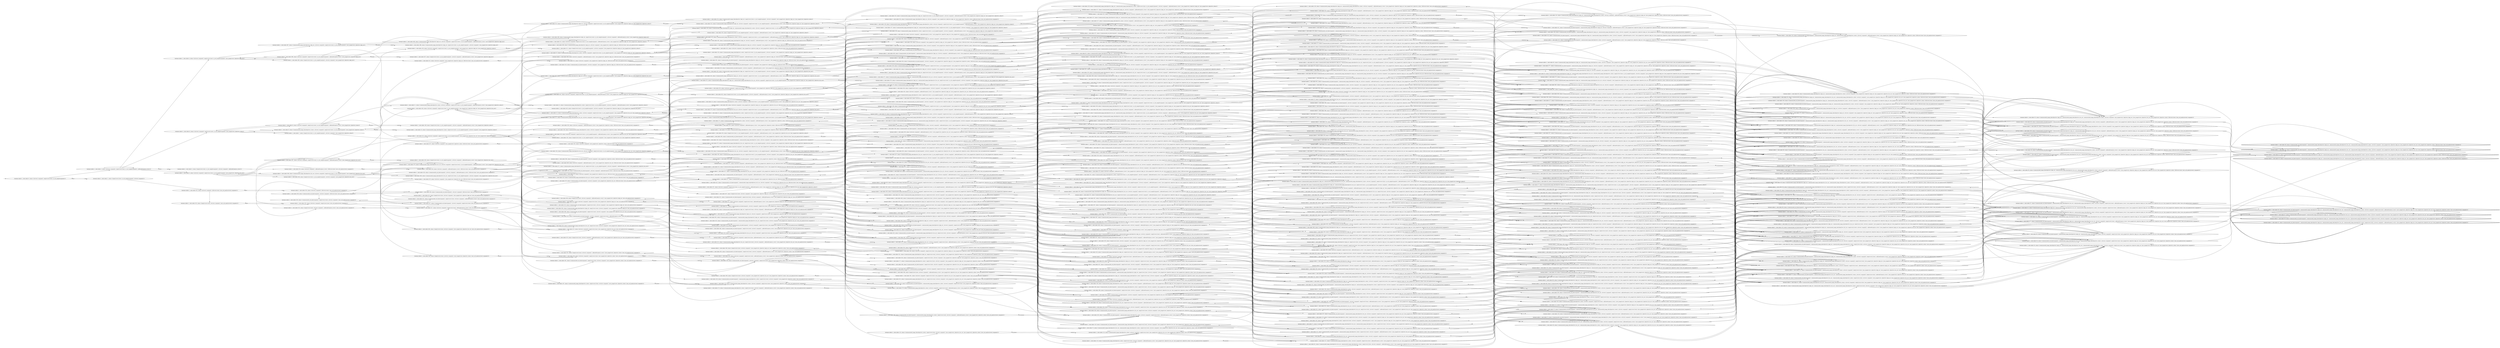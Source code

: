 digraph {
rankdir="LR"
s0[label="(instance index=1, state index=0, atoms={at(rover1,waypoint2), empty(rover1store), at_soil_sample(waypoint1)})"]
s1[label="(instance index=1, state index=1, atoms={empty(rover1store), at_soil_sample(waypoint1), at(rover1,waypoint1)})"]
s2[label="(instance index=1, state index=2, atoms={at(rover1,waypoint2), empty(rover1store), at_soil_sample(waypoint1), calibrated(camera1,rover1)})"]
s532[label="(instance index=1, state index=532, atoms={at(rover1,waypoint1), full(rover1store), have_soil_analysis(rover1,waypoint1)})"]
s3[label="(instance index=1, state index=3, atoms={empty(rover1store), at_soil_sample(waypoint1), at(rover1,waypoint1), calibrated(camera1,rover1)})"]
s4[label="(instance index=1, state index=4, atoms={at(rover1,waypoint2), empty(rover1store), at_soil_sample(waypoint1), have_image(rover1,objective1,high_res)})"]
s5[label="(instance index=1, state index=5, atoms={at(rover1,waypoint2), empty(rover1store), at_soil_sample(waypoint1), have_image(rover1,objective1,low_res)})"]
s6[label="(instance index=1, state index=6, atoms={at(rover1,waypoint2), empty(rover1store), at_soil_sample(waypoint1), have_image(rover1,objective1,colour)})"]
s533[label="(instance index=1, state index=533, atoms={empty(rover1store), at(rover1,waypoint1), have_soil_analysis(rover1,waypoint1)})"]
s538[label="(instance index=1, state index=538, atoms={communicated_soil_data(waypoint1), at(rover1,waypoint1), full(rover1store), have_soil_analysis(rover1,waypoint1)})"]
s485[label="(instance index=1, state index=485, atoms={empty(rover1store), at_soil_sample(waypoint1), at(rover1,waypoint1), have_image(rover1,objective1,high_res)})"]
s366[label="(instance index=1, state index=366, atoms={empty(rover1store), at_soil_sample(waypoint1), at(rover1,waypoint1), have_image(rover1,objective1,low_res)})"]
s534[label="(instance index=1, state index=534, atoms={at(rover1,waypoint2), full(rover1store), have_soil_analysis(rover1,waypoint1)})"]
s524[label="(instance index=1, state index=524, atoms={at(rover1,waypoint1), calibrated(camera1,rover1), full(rover1store), have_soil_analysis(rover1,waypoint1)})"]
s7[label="(instance index=1, state index=7, atoms={empty(rover1store), at_soil_sample(waypoint1), at(rover1,waypoint1), have_image(rover1,objective1,colour)})"]
s487[label="(instance index=1, state index=487, atoms={communicated_image_data(objective1,high_res), at(rover1,waypoint2), empty(rover1store), at_soil_sample(waypoint1), have_image(rover1,objective1,high_res)})"]
s486[label="(instance index=1, state index=486, atoms={at(rover1,waypoint2), empty(rover1store), at_soil_sample(waypoint1), calibrated(camera1,rover1), have_image(rover1,objective1,high_res)})"]
s368[label="(instance index=1, state index=368, atoms={communicated_image_data(objective1,low_res), at(rover1,waypoint2), empty(rover1store), at_soil_sample(waypoint1), have_image(rover1,objective1,low_res)})"]
s367[label="(instance index=1, state index=367, atoms={at(rover1,waypoint2), empty(rover1store), at_soil_sample(waypoint1), calibrated(camera1,rover1), have_image(rover1,objective1,low_res)})"]
s9[label="(instance index=1, state index=9, atoms={communicated_image_data(objective1,colour), at(rover1,waypoint2), empty(rover1store), at_soil_sample(waypoint1), have_image(rover1,objective1,colour)})"]
s8[label="(instance index=1, state index=8, atoms={at(rover1,waypoint2), empty(rover1store), at_soil_sample(waypoint1), calibrated(camera1,rover1), have_image(rover1,objective1,colour)})"]
s539[label="(instance index=1, state index=539, atoms={communicated_soil_data(waypoint1), empty(rover1store), at(rover1,waypoint1), have_soil_analysis(rover1,waypoint1)})"]
s535[label="(instance index=1, state index=535, atoms={at(rover1,waypoint2), empty(rover1store), have_soil_analysis(rover1,waypoint1)})"]
s525[label="(instance index=1, state index=525, atoms={empty(rover1store), at(rover1,waypoint1), calibrated(camera1,rover1), have_soil_analysis(rover1,waypoint1)})"]
s536[label="(instance index=1, state index=536, atoms={communicated_soil_data(waypoint1), at(rover1,waypoint2), full(rover1store), have_soil_analysis(rover1,waypoint1)})"]
s530[label="(instance index=1, state index=530, atoms={communicated_soil_data(waypoint1), at(rover1,waypoint1), calibrated(camera1,rover1), full(rover1store), have_soil_analysis(rover1,waypoint1)})"]
s488[label="(instance index=1, state index=488, atoms={communicated_image_data(objective1,high_res), empty(rover1store), at_soil_sample(waypoint1), at(rover1,waypoint1), have_image(rover1,objective1,high_res)})"]
s515[label="(instance index=1, state index=515, atoms={at(rover1,waypoint1), have_image(rover1,objective1,high_res), full(rover1store), have_soil_analysis(rover1,waypoint1)})"]
s507[label="(instance index=1, state index=507, atoms={empty(rover1store), at_soil_sample(waypoint1), at(rover1,waypoint1), calibrated(camera1,rover1), have_image(rover1,objective1,high_res)})"]
s369[label="(instance index=1, state index=369, atoms={communicated_image_data(objective1,low_res), empty(rover1store), at_soil_sample(waypoint1), at(rover1,waypoint1), have_image(rover1,objective1,low_res)})"]
s476[label="(instance index=1, state index=476, atoms={at(rover1,waypoint1), have_image(rover1,objective1,low_res), full(rover1store), have_soil_analysis(rover1,waypoint1)})"]
s428[label="(instance index=1, state index=428, atoms={empty(rover1store), at_soil_sample(waypoint1), at(rover1,waypoint1), calibrated(camera1,rover1), have_image(rover1,objective1,low_res)})"]
s189[label="(instance index=1, state index=189, atoms={empty(rover1store), at_soil_sample(waypoint1), at(rover1,waypoint1), calibrated(camera1,rover1), have_image(rover1,objective1,colour)})"]
s526[label="(instance index=1, state index=526, atoms={at(rover1,waypoint2), calibrated(camera1,rover1), full(rover1store), have_soil_analysis(rover1,waypoint1)})"]
s357[label="(instance index=1, state index=357, atoms={at(rover1,waypoint1), have_image(rover1,objective1,colour), full(rover1store), have_soil_analysis(rover1,waypoint1)})"]
s10[label="(instance index=1, state index=10, atoms={communicated_image_data(objective1,colour), empty(rover1store), at_soil_sample(waypoint1), at(rover1,waypoint1), have_image(rover1,objective1,colour)})"]
s489[label="(instance index=1, state index=489, atoms={communicated_image_data(objective1,high_res), at(rover1,waypoint2), empty(rover1store), at_soil_sample(waypoint1), calibrated(camera1,rover1), have_image(rover1,objective1,high_res)})"]
s429[label="(instance index=1, state index=429, atoms={at(rover1,waypoint2), empty(rover1store), at_soil_sample(waypoint1), have_image(rover1,objective1,high_res), have_image(rover1,objective1,low_res)})"]
s190[label="(instance index=1, state index=190, atoms={at(rover1,waypoint2), empty(rover1store), at_soil_sample(waypoint1), have_image(rover1,objective1,high_res), have_image(rover1,objective1,colour)})"]
s370[label="(instance index=1, state index=370, atoms={communicated_image_data(objective1,low_res), at(rover1,waypoint2), empty(rover1store), at_soil_sample(waypoint1), calibrated(camera1,rover1), have_image(rover1,objective1,low_res)})"]
s191[label="(instance index=1, state index=191, atoms={at(rover1,waypoint2), empty(rover1store), at_soil_sample(waypoint1), have_image(rover1,objective1,low_res), have_image(rover1,objective1,colour)})"]
s11[label="(instance index=1, state index=11, atoms={communicated_image_data(objective1,colour), at(rover1,waypoint2), empty(rover1store), at_soil_sample(waypoint1), calibrated(camera1,rover1), have_image(rover1,objective1,colour)})"]
s537[label="(instance index=1, state index=537, atoms={communicated_soil_data(waypoint1), at(rover1,waypoint2), empty(rover1store), have_soil_analysis(rover1,waypoint1)})"]
s531[label="(instance index=1, state index=531, atoms={communicated_soil_data(waypoint1), empty(rover1store), at(rover1,waypoint1), calibrated(camera1,rover1), have_soil_analysis(rover1,waypoint1)})"]
s522[label="(instance index=1, state index=522, atoms={empty(rover1store), at(rover1,waypoint1), have_image(rover1,objective1,high_res), have_soil_analysis(rover1,waypoint1)})"]
s483[label="(instance index=1, state index=483, atoms={empty(rover1store), at(rover1,waypoint1), have_image(rover1,objective1,low_res), have_soil_analysis(rover1,waypoint1)})"]
s527[label="(instance index=1, state index=527, atoms={at(rover1,waypoint2), empty(rover1store), calibrated(camera1,rover1), have_soil_analysis(rover1,waypoint1)})"]
s364[label="(instance index=1, state index=364, atoms={empty(rover1store), at(rover1,waypoint1), have_image(rover1,objective1,colour), have_soil_analysis(rover1,waypoint1)})"]
s518[label="(instance index=1, state index=518, atoms={communicated_soil_data(waypoint1), at(rover1,waypoint1), have_image(rover1,objective1,high_res), full(rover1store), have_soil_analysis(rover1,waypoint1)})"]
s479[label="(instance index=1, state index=479, atoms={communicated_soil_data(waypoint1), at(rover1,waypoint1), have_image(rover1,objective1,low_res), full(rover1store), have_soil_analysis(rover1,waypoint1)})"]
s528[label="(instance index=1, state index=528, atoms={communicated_soil_data(waypoint1), at(rover1,waypoint2), calibrated(camera1,rover1), full(rover1store), have_soil_analysis(rover1,waypoint1)})"]
s360[label="(instance index=1, state index=360, atoms={communicated_soil_data(waypoint1), at(rover1,waypoint1), have_image(rover1,objective1,colour), full(rover1store), have_soil_analysis(rover1,waypoint1)})"]
s498[label="(instance index=1, state index=498, atoms={communicated_image_data(objective1,high_res), at(rover1,waypoint1), have_image(rover1,objective1,high_res), full(rover1store), have_soil_analysis(rover1,waypoint1)})"]
s490[label="(instance index=1, state index=490, atoms={communicated_image_data(objective1,high_res), empty(rover1store), at_soil_sample(waypoint1), at(rover1,waypoint1), calibrated(camera1,rover1), have_image(rover1,objective1,high_res)})"]
s430[label="(instance index=1, state index=430, atoms={empty(rover1store), at_soil_sample(waypoint1), at(rover1,waypoint1), have_image(rover1,objective1,high_res), have_image(rover1,objective1,low_res)})"]
s513[label="(instance index=1, state index=513, atoms={at(rover1,waypoint2), have_image(rover1,objective1,high_res), full(rover1store), have_soil_analysis(rover1,waypoint1)})"]
s508[label="(instance index=1, state index=508, atoms={at(rover1,waypoint1), calibrated(camera1,rover1), have_image(rover1,objective1,high_res), full(rover1store), have_soil_analysis(rover1,waypoint1)})"]
s311[label="(instance index=1, state index=311, atoms={empty(rover1store), at_soil_sample(waypoint1), at(rover1,waypoint1), have_image(rover1,objective1,high_res), have_image(rover1,objective1,colour)})"]
s419[label="(instance index=1, state index=419, atoms={communicated_image_data(objective1,low_res), at(rover1,waypoint1), have_image(rover1,objective1,low_res), full(rover1store), have_soil_analysis(rover1,waypoint1)})"]
s371[label="(instance index=1, state index=371, atoms={communicated_image_data(objective1,low_res), empty(rover1store), at_soil_sample(waypoint1), at(rover1,waypoint1), calibrated(camera1,rover1), have_image(rover1,objective1,low_res)})"]
s474[label="(instance index=1, state index=474, atoms={at(rover1,waypoint2), have_image(rover1,objective1,low_res), full(rover1store), have_soil_analysis(rover1,waypoint1)})"]
s469[label="(instance index=1, state index=469, atoms={at(rover1,waypoint1), calibrated(camera1,rover1), have_image(rover1,objective1,low_res), full(rover1store), have_soil_analysis(rover1,waypoint1)})"]
s192[label="(instance index=1, state index=192, atoms={empty(rover1store), at_soil_sample(waypoint1), at(rover1,waypoint1), have_image(rover1,objective1,low_res), have_image(rover1,objective1,colour)})"]
s350[label="(instance index=1, state index=350, atoms={at(rover1,waypoint1), calibrated(camera1,rover1), have_image(rover1,objective1,colour), full(rover1store), have_soil_analysis(rover1,waypoint1)})"]
s355[label="(instance index=1, state index=355, atoms={at(rover1,waypoint2), have_image(rover1,objective1,colour), full(rover1store), have_soil_analysis(rover1,waypoint1)})"]
s180[label="(instance index=1, state index=180, atoms={communicated_image_data(objective1,colour), at(rover1,waypoint1), have_image(rover1,objective1,colour), full(rover1store), have_soil_analysis(rover1,waypoint1)})"]
s12[label="(instance index=1, state index=12, atoms={communicated_image_data(objective1,colour), empty(rover1store), at_soil_sample(waypoint1), at(rover1,waypoint1), calibrated(camera1,rover1), have_image(rover1,objective1,colour)})"]
s432[label="(instance index=1, state index=432, atoms={communicated_image_data(objective1,high_res), at(rover1,waypoint2), empty(rover1store), at_soil_sample(waypoint1), have_image(rover1,objective1,high_res), have_image(rover1,objective1,low_res)})"]
s313[label="(instance index=1, state index=313, atoms={communicated_image_data(objective1,high_res), at(rover1,waypoint2), empty(rover1store), at_soil_sample(waypoint1), have_image(rover1,objective1,high_res), have_image(rover1,objective1,colour)})"]
s372[label="(instance index=1, state index=372, atoms={communicated_image_data(objective1,low_res), at(rover1,waypoint2), empty(rover1store), at_soil_sample(waypoint1), have_image(rover1,objective1,high_res), have_image(rover1,objective1,low_res)})"]
s431[label="(instance index=1, state index=431, atoms={at(rover1,waypoint2), empty(rover1store), at_soil_sample(waypoint1), calibrated(camera1,rover1), have_image(rover1,objective1,high_res), have_image(rover1,objective1,low_res)})"]
s312[label="(instance index=1, state index=312, atoms={at(rover1,waypoint2), empty(rover1store), at_soil_sample(waypoint1), calibrated(camera1,rover1), have_image(rover1,objective1,high_res), have_image(rover1,objective1,colour)})"]
s13[label="(instance index=1, state index=13, atoms={communicated_image_data(objective1,colour), at(rover1,waypoint2), empty(rover1store), at_soil_sample(waypoint1), have_image(rover1,objective1,high_res), have_image(rover1,objective1,colour)})"]
s194[label="(instance index=1, state index=194, atoms={communicated_image_data(objective1,low_res), at(rover1,waypoint2), empty(rover1store), at_soil_sample(waypoint1), have_image(rover1,objective1,low_res), have_image(rover1,objective1,colour)})"]
s193[label="(instance index=1, state index=193, atoms={at(rover1,waypoint2), empty(rover1store), at_soil_sample(waypoint1), calibrated(camera1,rover1), have_image(rover1,objective1,low_res), have_image(rover1,objective1,colour)})"]
s14[label="(instance index=1, state index=14, atoms={communicated_image_data(objective1,colour), at(rover1,waypoint2), empty(rover1store), at_soil_sample(waypoint1), have_image(rover1,objective1,low_res), have_image(rover1,objective1,colour)})"]
s519[label="(instance index=1, state index=519, atoms={communicated_soil_data(waypoint1), empty(rover1store), at(rover1,waypoint1), have_image(rover1,objective1,high_res), have_soil_analysis(rover1,waypoint1)})"]
s480[label="(instance index=1, state index=480, atoms={communicated_soil_data(waypoint1), empty(rover1store), at(rover1,waypoint1), have_image(rover1,objective1,low_res), have_soil_analysis(rover1,waypoint1)})"]
s529[label="(instance index=1, state index=529, atoms={communicated_soil_data(waypoint1), at(rover1,waypoint2), empty(rover1store), calibrated(camera1,rover1), have_soil_analysis(rover1,waypoint1)})"]
s361[label="(instance index=1, state index=361, atoms={communicated_soil_data(waypoint1), empty(rover1store), at(rover1,waypoint1), have_image(rover1,objective1,colour), have_soil_analysis(rover1,waypoint1)})"]
s505[label="(instance index=1, state index=505, atoms={communicated_image_data(objective1,high_res), empty(rover1store), at(rover1,waypoint1), have_image(rover1,objective1,high_res), have_soil_analysis(rover1,waypoint1)})"]
s514[label="(instance index=1, state index=514, atoms={at(rover1,waypoint2), empty(rover1store), have_image(rover1,objective1,high_res), have_soil_analysis(rover1,waypoint1)})"]
s509[label="(instance index=1, state index=509, atoms={empty(rover1store), at(rover1,waypoint1), calibrated(camera1,rover1), have_image(rover1,objective1,high_res), have_soil_analysis(rover1,waypoint1)})"]
s426[label="(instance index=1, state index=426, atoms={communicated_image_data(objective1,low_res), empty(rover1store), at(rover1,waypoint1), have_image(rover1,objective1,low_res), have_soil_analysis(rover1,waypoint1)})"]
s475[label="(instance index=1, state index=475, atoms={at(rover1,waypoint2), empty(rover1store), have_image(rover1,objective1,low_res), have_soil_analysis(rover1,waypoint1)})"]
s470[label="(instance index=1, state index=470, atoms={empty(rover1store), at(rover1,waypoint1), calibrated(camera1,rover1), have_image(rover1,objective1,low_res), have_soil_analysis(rover1,waypoint1)})"]
s351[label="(instance index=1, state index=351, atoms={empty(rover1store), at(rover1,waypoint1), calibrated(camera1,rover1), have_image(rover1,objective1,colour), have_soil_analysis(rover1,waypoint1)})"]
s356[label="(instance index=1, state index=356, atoms={at(rover1,waypoint2), empty(rover1store), have_image(rover1,objective1,colour), have_soil_analysis(rover1,waypoint1)})"]
s187[label="(instance index=1, state index=187, atoms={communicated_image_data(objective1,colour), empty(rover1store), at(rover1,waypoint1), have_image(rover1,objective1,colour), have_soil_analysis(rover1,waypoint1)})"]
s257[label="(instance index=1, state index=257, atoms={at(rover1,waypoint2), empty(rover1store), at_soil_sample(waypoint1), calibrated(camera1,rover1), have_image(rover1,objective1,high_res), have_image(rover1,objective1,low_res), have_image(rover1,objective1,colour)})"]
s501[label="(instance index=1, state index=501, atoms={communicated_soil_data(waypoint1), communicated_image_data(objective1,high_res), at(rover1,waypoint1), have_image(rover1,objective1,high_res), full(rover1store), have_soil_analysis(rover1,waypoint1)})"]
s523[label="(instance index=1, state index=523, atoms={communicated_soil_data(waypoint1), at(rover1,waypoint1), calibrated(camera1,rover1), have_image(rover1,objective1,high_res), full(rover1store), have_soil_analysis(rover1,waypoint1)})"]
s516[label="(instance index=1, state index=516, atoms={communicated_soil_data(waypoint1), at(rover1,waypoint2), have_image(rover1,objective1,high_res), full(rover1store), have_soil_analysis(rover1,waypoint1)})"]
s422[label="(instance index=1, state index=422, atoms={communicated_soil_data(waypoint1), communicated_image_data(objective1,low_res), at(rover1,waypoint1), have_image(rover1,objective1,low_res), full(rover1store), have_soil_analysis(rover1,waypoint1)})"]
s484[label="(instance index=1, state index=484, atoms={communicated_soil_data(waypoint1), at(rover1,waypoint1), calibrated(camera1,rover1), have_image(rover1,objective1,low_res), full(rover1store), have_soil_analysis(rover1,waypoint1)})"]
s477[label="(instance index=1, state index=477, atoms={communicated_soil_data(waypoint1), at(rover1,waypoint2), have_image(rover1,objective1,low_res), full(rover1store), have_soil_analysis(rover1,waypoint1)})"]
s365[label="(instance index=1, state index=365, atoms={communicated_soil_data(waypoint1), at(rover1,waypoint1), calibrated(camera1,rover1), have_image(rover1,objective1,colour), full(rover1store), have_soil_analysis(rover1,waypoint1)})"]
s358[label="(instance index=1, state index=358, atoms={communicated_soil_data(waypoint1), at(rover1,waypoint2), have_image(rover1,objective1,colour), full(rover1store), have_soil_analysis(rover1,waypoint1)})"]
s183[label="(instance index=1, state index=183, atoms={communicated_soil_data(waypoint1), communicated_image_data(objective1,colour), at(rover1,waypoint1), have_image(rover1,objective1,colour), full(rover1store), have_soil_analysis(rover1,waypoint1)})"]
s433[label="(instance index=1, state index=433, atoms={communicated_image_data(objective1,high_res), empty(rover1store), at_soil_sample(waypoint1), at(rover1,waypoint1), have_image(rover1,objective1,high_res), have_image(rover1,objective1,low_res)})"]
s496[label="(instance index=1, state index=496, atoms={communicated_image_data(objective1,high_res), at(rover1,waypoint2), have_image(rover1,objective1,high_res), full(rover1store), have_soil_analysis(rover1,waypoint1)})"]
s491[label="(instance index=1, state index=491, atoms={communicated_image_data(objective1,high_res), at(rover1,waypoint1), calibrated(camera1,rover1), have_image(rover1,objective1,high_res), full(rover1store), have_soil_analysis(rover1,waypoint1)})"]
s314[label="(instance index=1, state index=314, atoms={communicated_image_data(objective1,high_res), empty(rover1store), at_soil_sample(waypoint1), at(rover1,waypoint1), have_image(rover1,objective1,high_res), have_image(rover1,objective1,colour)})"]
s373[label="(instance index=1, state index=373, atoms={communicated_image_data(objective1,low_res), empty(rover1store), at_soil_sample(waypoint1), at(rover1,waypoint1), have_image(rover1,objective1,high_res), have_image(rover1,objective1,low_res)})"]
s460[label="(instance index=1, state index=460, atoms={at(rover1,waypoint1), have_image(rover1,objective1,high_res), have_image(rover1,objective1,low_res), full(rover1store), have_soil_analysis(rover1,waypoint1)})"]
s452[label="(instance index=1, state index=452, atoms={empty(rover1store), at_soil_sample(waypoint1), at(rover1,waypoint1), calibrated(camera1,rover1), have_image(rover1,objective1,high_res), have_image(rover1,objective1,low_res)})"]
s333[label="(instance index=1, state index=333, atoms={empty(rover1store), at_soil_sample(waypoint1), at(rover1,waypoint1), calibrated(camera1,rover1), have_image(rover1,objective1,high_res), have_image(rover1,objective1,colour)})"]
s510[label="(instance index=1, state index=510, atoms={at(rover1,waypoint2), calibrated(camera1,rover1), have_image(rover1,objective1,high_res), full(rover1store), have_soil_analysis(rover1,waypoint1)})"]
s341[label="(instance index=1, state index=341, atoms={at(rover1,waypoint1), have_image(rover1,objective1,high_res), have_image(rover1,objective1,colour), full(rover1store), have_soil_analysis(rover1,waypoint1)})"]
s134[label="(instance index=1, state index=134, atoms={communicated_image_data(objective1,colour), empty(rover1store), at_soil_sample(waypoint1), at(rover1,waypoint1), have_image(rover1,objective1,high_res), have_image(rover1,objective1,colour)})"]
s254[label="(instance index=1, state index=254, atoms={empty(rover1store), at_soil_sample(waypoint1), at(rover1,waypoint1), calibrated(camera1,rover1), have_image(rover1,objective1,low_res), have_image(rover1,objective1,colour)})"]
s417[label="(instance index=1, state index=417, atoms={communicated_image_data(objective1,low_res), at(rover1,waypoint2), have_image(rover1,objective1,low_res), full(rover1store), have_soil_analysis(rover1,waypoint1)})"]
s412[label="(instance index=1, state index=412, atoms={communicated_image_data(objective1,low_res), at(rover1,waypoint1), calibrated(camera1,rover1), have_image(rover1,objective1,low_res), full(rover1store), have_soil_analysis(rover1,waypoint1)})"]
s195[label="(instance index=1, state index=195, atoms={communicated_image_data(objective1,low_res), empty(rover1store), at_soil_sample(waypoint1), at(rover1,waypoint1), have_image(rover1,objective1,low_res), have_image(rover1,objective1,colour)})"]
s471[label="(instance index=1, state index=471, atoms={at(rover1,waypoint2), calibrated(camera1,rover1), have_image(rover1,objective1,low_res), full(rover1store), have_soil_analysis(rover1,waypoint1)})"]
s302[label="(instance index=1, state index=302, atoms={at(rover1,waypoint1), have_image(rover1,objective1,low_res), have_image(rover1,objective1,colour), full(rover1store), have_soil_analysis(rover1,waypoint1)})"]
s352[label="(instance index=1, state index=352, atoms={at(rover1,waypoint2), calibrated(camera1,rover1), have_image(rover1,objective1,colour), full(rover1store), have_soil_analysis(rover1,waypoint1)})"]
s178[label="(instance index=1, state index=178, atoms={communicated_image_data(objective1,colour), at(rover1,waypoint2), have_image(rover1,objective1,colour), full(rover1store), have_soil_analysis(rover1,waypoint1)})"]
s173[label="(instance index=1, state index=173, atoms={communicated_image_data(objective1,colour), at(rover1,waypoint1), calibrated(camera1,rover1), have_image(rover1,objective1,colour), full(rover1store), have_soil_analysis(rover1,waypoint1)})"]
s15[label="(instance index=1, state index=15, atoms={communicated_image_data(objective1,colour), empty(rover1store), at_soil_sample(waypoint1), at(rover1,waypoint1), have_image(rover1,objective1,low_res), have_image(rover1,objective1,colour)})"]
s375[label="(instance index=1, state index=375, atoms={communicated_image_data(objective1,high_res), communicated_image_data(objective1,low_res), at(rover1,waypoint2), empty(rover1store), at_soil_sample(waypoint1), have_image(rover1,objective1,high_res), have_image(rover1,objective1,low_res)})"]
s434[label="(instance index=1, state index=434, atoms={communicated_image_data(objective1,high_res), at(rover1,waypoint2), empty(rover1store), at_soil_sample(waypoint1), calibrated(camera1,rover1), have_image(rover1,objective1,high_res), have_image(rover1,objective1,low_res)})"]
s315[label="(instance index=1, state index=315, atoms={communicated_image_data(objective1,high_res), at(rover1,waypoint2), empty(rover1store), at_soil_sample(waypoint1), calibrated(camera1,rover1), have_image(rover1,objective1,high_res), have_image(rover1,objective1,colour)})"]
s136[label="(instance index=1, state index=136, atoms={communicated_image_data(objective1,high_res), communicated_image_data(objective1,colour), at(rover1,waypoint2), empty(rover1store), at_soil_sample(waypoint1), have_image(rover1,objective1,high_res), have_image(rover1,objective1,colour)})"]
s374[label="(instance index=1, state index=374, atoms={communicated_image_data(objective1,low_res), at(rover1,waypoint2), empty(rover1store), at_soil_sample(waypoint1), calibrated(camera1,rover1), have_image(rover1,objective1,high_res), have_image(rover1,objective1,low_res)})"]
s255[label="(instance index=1, state index=255, atoms={at(rover1,waypoint2), empty(rover1store), at_soil_sample(waypoint1), have_image(rover1,objective1,high_res), have_image(rover1,objective1,low_res), have_image(rover1,objective1,colour)})"]
s135[label="(instance index=1, state index=135, atoms={communicated_image_data(objective1,colour), at(rover1,waypoint2), empty(rover1store), at_soil_sample(waypoint1), calibrated(camera1,rover1), have_image(rover1,objective1,high_res), have_image(rover1,objective1,colour)})"]
s196[label="(instance index=1, state index=196, atoms={communicated_image_data(objective1,low_res), at(rover1,waypoint2), empty(rover1store), at_soil_sample(waypoint1), calibrated(camera1,rover1), have_image(rover1,objective1,low_res), have_image(rover1,objective1,colour)})"]
s17[label="(instance index=1, state index=17, atoms={communicated_image_data(objective1,low_res), communicated_image_data(objective1,colour), at(rover1,waypoint2), empty(rover1store), at_soil_sample(waypoint1), have_image(rover1,objective1,low_res), have_image(rover1,objective1,colour)})"]
s16[label="(instance index=1, state index=16, atoms={communicated_image_data(objective1,colour), at(rover1,waypoint2), empty(rover1store), at_soil_sample(waypoint1), calibrated(camera1,rover1), have_image(rover1,objective1,low_res), have_image(rover1,objective1,colour)})"]
s502[label="(instance index=1, state index=502, atoms={communicated_soil_data(waypoint1), communicated_image_data(objective1,high_res), empty(rover1store), at(rover1,waypoint1), have_image(rover1,objective1,high_res), have_soil_analysis(rover1,waypoint1)})"]
s521[label="(instance index=1, state index=521, atoms={communicated_soil_data(waypoint1), empty(rover1store), at(rover1,waypoint1), calibrated(camera1,rover1), have_image(rover1,objective1,high_res), have_soil_analysis(rover1,waypoint1)})"]
s517[label="(instance index=1, state index=517, atoms={communicated_soil_data(waypoint1), at(rover1,waypoint2), empty(rover1store), have_image(rover1,objective1,high_res), have_soil_analysis(rover1,waypoint1)})"]
s423[label="(instance index=1, state index=423, atoms={communicated_soil_data(waypoint1), communicated_image_data(objective1,low_res), empty(rover1store), at(rover1,waypoint1), have_image(rover1,objective1,low_res), have_soil_analysis(rover1,waypoint1)})"]
s482[label="(instance index=1, state index=482, atoms={communicated_soil_data(waypoint1), empty(rover1store), at(rover1,waypoint1), calibrated(camera1,rover1), have_image(rover1,objective1,low_res), have_soil_analysis(rover1,waypoint1)})"]
s478[label="(instance index=1, state index=478, atoms={communicated_soil_data(waypoint1), at(rover1,waypoint2), empty(rover1store), have_image(rover1,objective1,low_res), have_soil_analysis(rover1,waypoint1)})"]
s363[label="(instance index=1, state index=363, atoms={communicated_soil_data(waypoint1), empty(rover1store), at(rover1,waypoint1), calibrated(camera1,rover1), have_image(rover1,objective1,colour), have_soil_analysis(rover1,waypoint1)})"]
s359[label="(instance index=1, state index=359, atoms={communicated_soil_data(waypoint1), at(rover1,waypoint2), empty(rover1store), have_image(rover1,objective1,colour), have_soil_analysis(rover1,waypoint1)})"]
s184[label="(instance index=1, state index=184, atoms={communicated_soil_data(waypoint1), communicated_image_data(objective1,colour), empty(rover1store), at(rover1,waypoint1), have_image(rover1,objective1,colour), have_soil_analysis(rover1,waypoint1)})"]
s497[label="(instance index=1, state index=497, atoms={communicated_image_data(objective1,high_res), at(rover1,waypoint2), empty(rover1store), have_image(rover1,objective1,high_res), have_soil_analysis(rover1,waypoint1)})"]
s492[label="(instance index=1, state index=492, atoms={communicated_image_data(objective1,high_res), empty(rover1store), at(rover1,waypoint1), calibrated(camera1,rover1), have_image(rover1,objective1,high_res), have_soil_analysis(rover1,waypoint1)})"]
s467[label="(instance index=1, state index=467, atoms={empty(rover1store), at(rover1,waypoint1), have_image(rover1,objective1,high_res), have_image(rover1,objective1,low_res), have_soil_analysis(rover1,waypoint1)})"]
s511[label="(instance index=1, state index=511, atoms={at(rover1,waypoint2), empty(rover1store), calibrated(camera1,rover1), have_image(rover1,objective1,high_res), have_soil_analysis(rover1,waypoint1)})"]
s348[label="(instance index=1, state index=348, atoms={empty(rover1store), at(rover1,waypoint1), have_image(rover1,objective1,high_res), have_image(rover1,objective1,colour), have_soil_analysis(rover1,waypoint1)})"]
s418[label="(instance index=1, state index=418, atoms={communicated_image_data(objective1,low_res), at(rover1,waypoint2), empty(rover1store), have_image(rover1,objective1,low_res), have_soil_analysis(rover1,waypoint1)})"]
s413[label="(instance index=1, state index=413, atoms={communicated_image_data(objective1,low_res), empty(rover1store), at(rover1,waypoint1), calibrated(camera1,rover1), have_image(rover1,objective1,low_res), have_soil_analysis(rover1,waypoint1)})"]
s472[label="(instance index=1, state index=472, atoms={at(rover1,waypoint2), empty(rover1store), calibrated(camera1,rover1), have_image(rover1,objective1,low_res), have_soil_analysis(rover1,waypoint1)})"]
s309[label="(instance index=1, state index=309, atoms={empty(rover1store), at(rover1,waypoint1), have_image(rover1,objective1,low_res), have_image(rover1,objective1,colour), have_soil_analysis(rover1,waypoint1)})"]
s353[label="(instance index=1, state index=353, atoms={at(rover1,waypoint2), empty(rover1store), calibrated(camera1,rover1), have_image(rover1,objective1,colour), have_soil_analysis(rover1,waypoint1)})"]
s179[label="(instance index=1, state index=179, atoms={communicated_image_data(objective1,colour), at(rover1,waypoint2), empty(rover1store), have_image(rover1,objective1,colour), have_soil_analysis(rover1,waypoint1)})"]
s174[label="(instance index=1, state index=174, atoms={communicated_image_data(objective1,colour), empty(rover1store), at(rover1,waypoint1), calibrated(camera1,rover1), have_image(rover1,objective1,colour), have_soil_analysis(rover1,waypoint1)})"]
s278[label="(instance index=1, state index=278, atoms={empty(rover1store), at_soil_sample(waypoint1), at(rover1,waypoint1), calibrated(camera1,rover1), have_image(rover1,objective1,high_res), have_image(rover1,objective1,low_res), have_image(rover1,objective1,colour)})"]
s260[label="(instance index=1, state index=260, atoms={communicated_image_data(objective1,high_res), at(rover1,waypoint2), empty(rover1store), at_soil_sample(waypoint1), calibrated(camera1,rover1), have_image(rover1,objective1,high_res), have_image(rover1,objective1,low_res), have_image(rover1,objective1,colour)})"]
s200[label="(instance index=1, state index=200, atoms={communicated_image_data(objective1,low_res), at(rover1,waypoint2), empty(rover1store), at_soil_sample(waypoint1), calibrated(camera1,rover1), have_image(rover1,objective1,high_res), have_image(rover1,objective1,low_res), have_image(rover1,objective1,colour)})"]
s80[label="(instance index=1, state index=80, atoms={communicated_image_data(objective1,colour), at(rover1,waypoint2), empty(rover1store), at_soil_sample(waypoint1), calibrated(camera1,rover1), have_image(rover1,objective1,high_res), have_image(rover1,objective1,low_res), have_image(rover1,objective1,colour)})"]
s499[label="(instance index=1, state index=499, atoms={communicated_soil_data(waypoint1), communicated_image_data(objective1,high_res), at(rover1,waypoint2), have_image(rover1,objective1,high_res), full(rover1store), have_soil_analysis(rover1,waypoint1)})"]
s506[label="(instance index=1, state index=506, atoms={communicated_soil_data(waypoint1), communicated_image_data(objective1,high_res), at(rover1,waypoint1), calibrated(camera1,rover1), have_image(rover1,objective1,high_res), full(rover1store), have_soil_analysis(rover1,waypoint1)})"]
s463[label="(instance index=1, state index=463, atoms={communicated_soil_data(waypoint1), at(rover1,waypoint1), have_image(rover1,objective1,high_res), have_image(rover1,objective1,low_res), full(rover1store), have_soil_analysis(rover1,waypoint1)})"]
s512[label="(instance index=1, state index=512, atoms={communicated_soil_data(waypoint1), at(rover1,waypoint2), calibrated(camera1,rover1), have_image(rover1,objective1,high_res), full(rover1store), have_soil_analysis(rover1,waypoint1)})"]
s344[label="(instance index=1, state index=344, atoms={communicated_soil_data(waypoint1), at(rover1,waypoint1), have_image(rover1,objective1,high_res), have_image(rover1,objective1,colour), full(rover1store), have_soil_analysis(rover1,waypoint1)})"]
s427[label="(instance index=1, state index=427, atoms={communicated_soil_data(waypoint1), communicated_image_data(objective1,low_res), at(rover1,waypoint1), calibrated(camera1,rover1), have_image(rover1,objective1,low_res), full(rover1store), have_soil_analysis(rover1,waypoint1)})"]
s420[label="(instance index=1, state index=420, atoms={communicated_soil_data(waypoint1), communicated_image_data(objective1,low_res), at(rover1,waypoint2), have_image(rover1,objective1,low_res), full(rover1store), have_soil_analysis(rover1,waypoint1)})"]
s473[label="(instance index=1, state index=473, atoms={communicated_soil_data(waypoint1), at(rover1,waypoint2), calibrated(camera1,rover1), have_image(rover1,objective1,low_res), full(rover1store), have_soil_analysis(rover1,waypoint1)})"]
s305[label="(instance index=1, state index=305, atoms={communicated_soil_data(waypoint1), at(rover1,waypoint1), have_image(rover1,objective1,low_res), have_image(rover1,objective1,colour), full(rover1store), have_soil_analysis(rover1,waypoint1)})"]
s354[label="(instance index=1, state index=354, atoms={communicated_soil_data(waypoint1), at(rover1,waypoint2), calibrated(camera1,rover1), have_image(rover1,objective1,colour), full(rover1store), have_soil_analysis(rover1,waypoint1)})"]
s188[label="(instance index=1, state index=188, atoms={communicated_soil_data(waypoint1), communicated_image_data(objective1,colour), at(rover1,waypoint1), calibrated(camera1,rover1), have_image(rover1,objective1,colour), full(rover1store), have_soil_analysis(rover1,waypoint1)})"]
s181[label="(instance index=1, state index=181, atoms={communicated_soil_data(waypoint1), communicated_image_data(objective1,colour), at(rover1,waypoint2), have_image(rover1,objective1,colour), full(rover1store), have_soil_analysis(rover1,waypoint1)})"]
s376[label="(instance index=1, state index=376, atoms={communicated_image_data(objective1,high_res), communicated_image_data(objective1,low_res), empty(rover1store), at_soil_sample(waypoint1), at(rover1,waypoint1), have_image(rover1,objective1,high_res), have_image(rover1,objective1,low_res)})"]
s443[label="(instance index=1, state index=443, atoms={communicated_image_data(objective1,high_res), at(rover1,waypoint1), have_image(rover1,objective1,high_res), have_image(rover1,objective1,low_res), full(rover1store), have_soil_analysis(rover1,waypoint1)})"]
s435[label="(instance index=1, state index=435, atoms={communicated_image_data(objective1,high_res), empty(rover1store), at_soil_sample(waypoint1), at(rover1,waypoint1), calibrated(camera1,rover1), have_image(rover1,objective1,high_res), have_image(rover1,objective1,low_res)})"]
s316[label="(instance index=1, state index=316, atoms={communicated_image_data(objective1,high_res), empty(rover1store), at_soil_sample(waypoint1), at(rover1,waypoint1), calibrated(camera1,rover1), have_image(rover1,objective1,high_res), have_image(rover1,objective1,colour)})"]
s493[label="(instance index=1, state index=493, atoms={communicated_image_data(objective1,high_res), at(rover1,waypoint2), calibrated(camera1,rover1), have_image(rover1,objective1,high_res), full(rover1store), have_soil_analysis(rover1,waypoint1)})"]
s324[label="(instance index=1, state index=324, atoms={communicated_image_data(objective1,high_res), at(rover1,waypoint1), have_image(rover1,objective1,high_res), have_image(rover1,objective1,colour), full(rover1store), have_soil_analysis(rover1,waypoint1)})"]
s137[label="(instance index=1, state index=137, atoms={communicated_image_data(objective1,high_res), communicated_image_data(objective1,colour), empty(rover1store), at_soil_sample(waypoint1), at(rover1,waypoint1), have_image(rover1,objective1,high_res), have_image(rover1,objective1,colour)})"]
s403[label="(instance index=1, state index=403, atoms={communicated_image_data(objective1,low_res), at(rover1,waypoint1), have_image(rover1,objective1,high_res), have_image(rover1,objective1,low_res), full(rover1store), have_soil_analysis(rover1,waypoint1)})"]
s395[label="(instance index=1, state index=395, atoms={communicated_image_data(objective1,low_res), empty(rover1store), at_soil_sample(waypoint1), at(rover1,waypoint1), calibrated(camera1,rover1), have_image(rover1,objective1,high_res), have_image(rover1,objective1,low_res)})"]
s458[label="(instance index=1, state index=458, atoms={at(rover1,waypoint2), have_image(rover1,objective1,high_res), have_image(rover1,objective1,low_res), full(rover1store), have_soil_analysis(rover1,waypoint1)})"]
s453[label="(instance index=1, state index=453, atoms={at(rover1,waypoint1), calibrated(camera1,rover1), have_image(rover1,objective1,high_res), have_image(rover1,objective1,low_res), full(rover1store), have_soil_analysis(rover1,waypoint1)})"]
s256[label="(instance index=1, state index=256, atoms={empty(rover1store), at_soil_sample(waypoint1), at(rover1,waypoint1), have_image(rover1,objective1,high_res), have_image(rover1,objective1,low_res), have_image(rover1,objective1,colour)})"]
s334[label="(instance index=1, state index=334, atoms={at(rover1,waypoint1), calibrated(camera1,rover1), have_image(rover1,objective1,high_res), have_image(rover1,objective1,colour), full(rover1store), have_soil_analysis(rover1,waypoint1)})"]
s339[label="(instance index=1, state index=339, atoms={at(rover1,waypoint2), have_image(rover1,objective1,high_res), have_image(rover1,objective1,colour), full(rover1store), have_soil_analysis(rover1,waypoint1)})"]
s164[label="(instance index=1, state index=164, atoms={communicated_image_data(objective1,colour), at(rover1,waypoint1), have_image(rover1,objective1,high_res), have_image(rover1,objective1,colour), full(rover1store), have_soil_analysis(rover1,waypoint1)})"]
s156[label="(instance index=1, state index=156, atoms={communicated_image_data(objective1,colour), empty(rover1store), at_soil_sample(waypoint1), at(rover1,waypoint1), calibrated(camera1,rover1), have_image(rover1,objective1,high_res), have_image(rover1,objective1,colour)})"]
s197[label="(instance index=1, state index=197, atoms={communicated_image_data(objective1,low_res), empty(rover1store), at_soil_sample(waypoint1), at(rover1,waypoint1), calibrated(camera1,rover1), have_image(rover1,objective1,low_res), have_image(rover1,objective1,colour)})"]
s295[label="(instance index=1, state index=295, atoms={at(rover1,waypoint1), calibrated(camera1,rover1), have_image(rover1,objective1,low_res), have_image(rover1,objective1,colour), full(rover1store), have_soil_analysis(rover1,waypoint1)})"]
s77[label="(instance index=1, state index=77, atoms={communicated_image_data(objective1,colour), empty(rover1store), at_soil_sample(waypoint1), at(rover1,waypoint1), calibrated(camera1,rover1), have_image(rover1,objective1,low_res), have_image(rover1,objective1,colour)})"]
s414[label="(instance index=1, state index=414, atoms={communicated_image_data(objective1,low_res), at(rover1,waypoint2), calibrated(camera1,rover1), have_image(rover1,objective1,low_res), full(rover1store), have_soil_analysis(rover1,waypoint1)})"]
s245[label="(instance index=1, state index=245, atoms={communicated_image_data(objective1,low_res), at(rover1,waypoint1), have_image(rover1,objective1,low_res), have_image(rover1,objective1,colour), full(rover1store), have_soil_analysis(rover1,waypoint1)})"]
s300[label="(instance index=1, state index=300, atoms={at(rover1,waypoint2), have_image(rover1,objective1,low_res), have_image(rover1,objective1,colour), full(rover1store), have_soil_analysis(rover1,waypoint1)})"]
s175[label="(instance index=1, state index=175, atoms={communicated_image_data(objective1,colour), at(rover1,waypoint2), calibrated(camera1,rover1), have_image(rover1,objective1,colour), full(rover1store), have_soil_analysis(rover1,waypoint1)})"]
s125[label="(instance index=1, state index=125, atoms={communicated_image_data(objective1,colour), at(rover1,waypoint1), have_image(rover1,objective1,low_res), have_image(rover1,objective1,colour), full(rover1store), have_soil_analysis(rover1,waypoint1)})"]
s18[label="(instance index=1, state index=18, atoms={communicated_image_data(objective1,low_res), communicated_image_data(objective1,colour), empty(rover1store), at_soil_sample(waypoint1), at(rover1,waypoint1), have_image(rover1,objective1,low_res), have_image(rover1,objective1,colour)})"]
s377[label="(instance index=1, state index=377, atoms={communicated_image_data(objective1,high_res), communicated_image_data(objective1,low_res), at(rover1,waypoint2), empty(rover1store), at_soil_sample(waypoint1), calibrated(camera1,rover1), have_image(rover1,objective1,high_res), have_image(rover1,objective1,low_res)})"]
s258[label="(instance index=1, state index=258, atoms={communicated_image_data(objective1,high_res), at(rover1,waypoint2), empty(rover1store), at_soil_sample(waypoint1), have_image(rover1,objective1,high_res), have_image(rover1,objective1,low_res), have_image(rover1,objective1,colour)})"]
s138[label="(instance index=1, state index=138, atoms={communicated_image_data(objective1,high_res), communicated_image_data(objective1,colour), at(rover1,waypoint2), empty(rover1store), at_soil_sample(waypoint1), calibrated(camera1,rover1), have_image(rover1,objective1,high_res), have_image(rover1,objective1,colour)})"]
s198[label="(instance index=1, state index=198, atoms={communicated_image_data(objective1,low_res), at(rover1,waypoint2), empty(rover1store), at_soil_sample(waypoint1), have_image(rover1,objective1,high_res), have_image(rover1,objective1,low_res), have_image(rover1,objective1,colour)})"]
s78[label="(instance index=1, state index=78, atoms={communicated_image_data(objective1,colour), at(rover1,waypoint2), empty(rover1store), at_soil_sample(waypoint1), have_image(rover1,objective1,high_res), have_image(rover1,objective1,low_res), have_image(rover1,objective1,colour)})"]
s19[label="(instance index=1, state index=19, atoms={communicated_image_data(objective1,low_res), communicated_image_data(objective1,colour), at(rover1,waypoint2), empty(rover1store), at_soil_sample(waypoint1), calibrated(camera1,rover1), have_image(rover1,objective1,low_res), have_image(rover1,objective1,colour)})"]
s504[label="(instance index=1, state index=504, atoms={communicated_soil_data(waypoint1), communicated_image_data(objective1,high_res), empty(rover1store), at(rover1,waypoint1), calibrated(camera1,rover1), have_image(rover1,objective1,high_res), have_soil_analysis(rover1,waypoint1)})"]
s500[label="(instance index=1, state index=500, atoms={communicated_soil_data(waypoint1), communicated_image_data(objective1,high_res), at(rover1,waypoint2), empty(rover1store), have_image(rover1,objective1,high_res), have_soil_analysis(rover1,waypoint1)})"]
s464[label="(instance index=1, state index=464, atoms={communicated_soil_data(waypoint1), empty(rover1store), at(rover1,waypoint1), have_image(rover1,objective1,high_res), have_image(rover1,objective1,low_res), have_soil_analysis(rover1,waypoint1)})"]
s520[label="(instance index=1, state index=520, atoms={communicated_soil_data(waypoint1), at(rover1,waypoint2), empty(rover1store), calibrated(camera1,rover1), have_image(rover1,objective1,high_res), have_soil_analysis(rover1,waypoint1)})"]
s345[label="(instance index=1, state index=345, atoms={communicated_soil_data(waypoint1), empty(rover1store), at(rover1,waypoint1), have_image(rover1,objective1,high_res), have_image(rover1,objective1,colour), have_soil_analysis(rover1,waypoint1)})"]
s425[label="(instance index=1, state index=425, atoms={communicated_soil_data(waypoint1), communicated_image_data(objective1,low_res), empty(rover1store), at(rover1,waypoint1), calibrated(camera1,rover1), have_image(rover1,objective1,low_res), have_soil_analysis(rover1,waypoint1)})"]
s421[label="(instance index=1, state index=421, atoms={communicated_soil_data(waypoint1), communicated_image_data(objective1,low_res), at(rover1,waypoint2), empty(rover1store), have_image(rover1,objective1,low_res), have_soil_analysis(rover1,waypoint1)})"]
s481[label="(instance index=1, state index=481, atoms={communicated_soil_data(waypoint1), at(rover1,waypoint2), empty(rover1store), calibrated(camera1,rover1), have_image(rover1,objective1,low_res), have_soil_analysis(rover1,waypoint1)})"]
s306[label="(instance index=1, state index=306, atoms={communicated_soil_data(waypoint1), empty(rover1store), at(rover1,waypoint1), have_image(rover1,objective1,low_res), have_image(rover1,objective1,colour), have_soil_analysis(rover1,waypoint1)})"]
s362[label="(instance index=1, state index=362, atoms={communicated_soil_data(waypoint1), at(rover1,waypoint2), empty(rover1store), calibrated(camera1,rover1), have_image(rover1,objective1,colour), have_soil_analysis(rover1,waypoint1)})"]
s186[label="(instance index=1, state index=186, atoms={communicated_soil_data(waypoint1), communicated_image_data(objective1,colour), empty(rover1store), at(rover1,waypoint1), calibrated(camera1,rover1), have_image(rover1,objective1,colour), have_soil_analysis(rover1,waypoint1)})"]
s182[label="(instance index=1, state index=182, atoms={communicated_soil_data(waypoint1), communicated_image_data(objective1,colour), at(rover1,waypoint2), empty(rover1store), have_image(rover1,objective1,colour), have_soil_analysis(rover1,waypoint1)})"]
s450[label="(instance index=1, state index=450, atoms={communicated_image_data(objective1,high_res), empty(rover1store), at(rover1,waypoint1), have_image(rover1,objective1,high_res), have_image(rover1,objective1,low_res), have_soil_analysis(rover1,waypoint1)})"]
s494[label="(instance index=1, state index=494, atoms={communicated_image_data(objective1,high_res), at(rover1,waypoint2), empty(rover1store), calibrated(camera1,rover1), have_image(rover1,objective1,high_res), have_soil_analysis(rover1,waypoint1)})"]
s331[label="(instance index=1, state index=331, atoms={communicated_image_data(objective1,high_res), empty(rover1store), at(rover1,waypoint1), have_image(rover1,objective1,high_res), have_image(rover1,objective1,colour), have_soil_analysis(rover1,waypoint1)})"]
s410[label="(instance index=1, state index=410, atoms={communicated_image_data(objective1,low_res), empty(rover1store), at(rover1,waypoint1), have_image(rover1,objective1,high_res), have_image(rover1,objective1,low_res), have_soil_analysis(rover1,waypoint1)})"]
s459[label="(instance index=1, state index=459, atoms={at(rover1,waypoint2), empty(rover1store), have_image(rover1,objective1,high_res), have_image(rover1,objective1,low_res), have_soil_analysis(rover1,waypoint1)})"]
s454[label="(instance index=1, state index=454, atoms={empty(rover1store), at(rover1,waypoint1), calibrated(camera1,rover1), have_image(rover1,objective1,high_res), have_image(rover1,objective1,low_res), have_soil_analysis(rover1,waypoint1)})"]
s335[label="(instance index=1, state index=335, atoms={empty(rover1store), at(rover1,waypoint1), calibrated(camera1,rover1), have_image(rover1,objective1,high_res), have_image(rover1,objective1,colour), have_soil_analysis(rover1,waypoint1)})"]
s340[label="(instance index=1, state index=340, atoms={at(rover1,waypoint2), empty(rover1store), have_image(rover1,objective1,high_res), have_image(rover1,objective1,colour), have_soil_analysis(rover1,waypoint1)})"]
s171[label="(instance index=1, state index=171, atoms={communicated_image_data(objective1,colour), empty(rover1store), at(rover1,waypoint1), have_image(rover1,objective1,high_res), have_image(rover1,objective1,colour), have_soil_analysis(rover1,waypoint1)})"]
s296[label="(instance index=1, state index=296, atoms={empty(rover1store), at(rover1,waypoint1), calibrated(camera1,rover1), have_image(rover1,objective1,low_res), have_image(rover1,objective1,colour), have_soil_analysis(rover1,waypoint1)})"]
s415[label="(instance index=1, state index=415, atoms={communicated_image_data(objective1,low_res), at(rover1,waypoint2), empty(rover1store), calibrated(camera1,rover1), have_image(rover1,objective1,low_res), have_soil_analysis(rover1,waypoint1)})"]
s252[label="(instance index=1, state index=252, atoms={communicated_image_data(objective1,low_res), empty(rover1store), at(rover1,waypoint1), have_image(rover1,objective1,low_res), have_image(rover1,objective1,colour), have_soil_analysis(rover1,waypoint1)})"]
s301[label="(instance index=1, state index=301, atoms={at(rover1,waypoint2), empty(rover1store), have_image(rover1,objective1,low_res), have_image(rover1,objective1,colour), have_soil_analysis(rover1,waypoint1)})"]
s132[label="(instance index=1, state index=132, atoms={communicated_image_data(objective1,colour), empty(rover1store), at(rover1,waypoint1), have_image(rover1,objective1,low_res), have_image(rover1,objective1,colour), have_soil_analysis(rover1,waypoint1)})"]
s176[label="(instance index=1, state index=176, atoms={communicated_image_data(objective1,colour), at(rover1,waypoint2), empty(rover1store), calibrated(camera1,rover1), have_image(rover1,objective1,colour), have_soil_analysis(rover1,waypoint1)})"]
s261[label="(instance index=1, state index=261, atoms={communicated_image_data(objective1,high_res), empty(rover1store), at_soil_sample(waypoint1), at(rover1,waypoint1), calibrated(camera1,rover1), have_image(rover1,objective1,high_res), have_image(rover1,objective1,low_res), have_image(rover1,objective1,colour)})"]
s221[label="(instance index=1, state index=221, atoms={communicated_image_data(objective1,low_res), empty(rover1store), at_soil_sample(waypoint1), at(rover1,waypoint1), calibrated(camera1,rover1), have_image(rover1,objective1,high_res), have_image(rover1,objective1,low_res), have_image(rover1,objective1,colour)})"]
s279[label="(instance index=1, state index=279, atoms={at(rover1,waypoint1), calibrated(camera1,rover1), have_image(rover1,objective1,high_res), have_image(rover1,objective1,low_res), have_image(rover1,objective1,colour), full(rover1store), have_soil_analysis(rover1,waypoint1)})"]
s101[label="(instance index=1, state index=101, atoms={communicated_image_data(objective1,colour), empty(rover1store), at_soil_sample(waypoint1), at(rover1,waypoint1), calibrated(camera1,rover1), have_image(rover1,objective1,high_res), have_image(rover1,objective1,low_res), have_image(rover1,objective1,colour)})"]
s203[label="(instance index=1, state index=203, atoms={communicated_image_data(objective1,high_res), communicated_image_data(objective1,low_res), at(rover1,waypoint2), empty(rover1store), at_soil_sample(waypoint1), calibrated(camera1,rover1), have_image(rover1,objective1,high_res), have_image(rover1,objective1,low_res), have_image(rover1,objective1,colour)})"]
s83[label="(instance index=1, state index=83, atoms={communicated_image_data(objective1,high_res), communicated_image_data(objective1,colour), at(rover1,waypoint2), empty(rover1store), at_soil_sample(waypoint1), calibrated(camera1,rover1), have_image(rover1,objective1,high_res), have_image(rover1,objective1,low_res), have_image(rover1,objective1,colour)})"]
s23[label="(instance index=1, state index=23, atoms={communicated_image_data(objective1,low_res), communicated_image_data(objective1,colour), at(rover1,waypoint2), empty(rover1store), at_soil_sample(waypoint1), calibrated(camera1,rover1), have_image(rover1,objective1,high_res), have_image(rover1,objective1,low_res), have_image(rover1,objective1,colour)})"]
s446[label="(instance index=1, state index=446, atoms={communicated_soil_data(waypoint1), communicated_image_data(objective1,high_res), at(rover1,waypoint1), have_image(rover1,objective1,high_res), have_image(rover1,objective1,low_res), full(rover1store), have_soil_analysis(rover1,waypoint1)})"]
s495[label="(instance index=1, state index=495, atoms={communicated_soil_data(waypoint1), communicated_image_data(objective1,high_res), at(rover1,waypoint2), calibrated(camera1,rover1), have_image(rover1,objective1,high_res), full(rover1store), have_soil_analysis(rover1,waypoint1)})"]
s327[label="(instance index=1, state index=327, atoms={communicated_soil_data(waypoint1), communicated_image_data(objective1,high_res), at(rover1,waypoint1), have_image(rover1,objective1,high_res), have_image(rover1,objective1,colour), full(rover1store), have_soil_analysis(rover1,waypoint1)})"]
s406[label="(instance index=1, state index=406, atoms={communicated_soil_data(waypoint1), communicated_image_data(objective1,low_res), at(rover1,waypoint1), have_image(rover1,objective1,high_res), have_image(rover1,objective1,low_res), full(rover1store), have_soil_analysis(rover1,waypoint1)})"]
s468[label="(instance index=1, state index=468, atoms={communicated_soil_data(waypoint1), at(rover1,waypoint1), calibrated(camera1,rover1), have_image(rover1,objective1,high_res), have_image(rover1,objective1,low_res), full(rover1store), have_soil_analysis(rover1,waypoint1)})"]
s461[label="(instance index=1, state index=461, atoms={communicated_soil_data(waypoint1), at(rover1,waypoint2), have_image(rover1,objective1,high_res), have_image(rover1,objective1,low_res), full(rover1store), have_soil_analysis(rover1,waypoint1)})"]
s349[label="(instance index=1, state index=349, atoms={communicated_soil_data(waypoint1), at(rover1,waypoint1), calibrated(camera1,rover1), have_image(rover1,objective1,high_res), have_image(rover1,objective1,colour), full(rover1store), have_soil_analysis(rover1,waypoint1)})"]
s342[label="(instance index=1, state index=342, atoms={communicated_soil_data(waypoint1), at(rover1,waypoint2), have_image(rover1,objective1,high_res), have_image(rover1,objective1,colour), full(rover1store), have_soil_analysis(rover1,waypoint1)})"]
s167[label="(instance index=1, state index=167, atoms={communicated_soil_data(waypoint1), communicated_image_data(objective1,colour), at(rover1,waypoint1), have_image(rover1,objective1,high_res), have_image(rover1,objective1,colour), full(rover1store), have_soil_analysis(rover1,waypoint1)})"]
s310[label="(instance index=1, state index=310, atoms={communicated_soil_data(waypoint1), at(rover1,waypoint1), calibrated(camera1,rover1), have_image(rover1,objective1,low_res), have_image(rover1,objective1,colour), full(rover1store), have_soil_analysis(rover1,waypoint1)})"]
s416[label="(instance index=1, state index=416, atoms={communicated_soil_data(waypoint1), communicated_image_data(objective1,low_res), at(rover1,waypoint2), calibrated(camera1,rover1), have_image(rover1,objective1,low_res), full(rover1store), have_soil_analysis(rover1,waypoint1)})"]
s248[label="(instance index=1, state index=248, atoms={communicated_soil_data(waypoint1), communicated_image_data(objective1,low_res), at(rover1,waypoint1), have_image(rover1,objective1,low_res), have_image(rover1,objective1,colour), full(rover1store), have_soil_analysis(rover1,waypoint1)})"]
s303[label="(instance index=1, state index=303, atoms={communicated_soil_data(waypoint1), at(rover1,waypoint2), have_image(rover1,objective1,low_res), have_image(rover1,objective1,colour), full(rover1store), have_soil_analysis(rover1,waypoint1)})"]
s177[label="(instance index=1, state index=177, atoms={communicated_soil_data(waypoint1), communicated_image_data(objective1,colour), at(rover1,waypoint2), calibrated(camera1,rover1), have_image(rover1,objective1,colour), full(rover1store), have_soil_analysis(rover1,waypoint1)})"]
s128[label="(instance index=1, state index=128, atoms={communicated_soil_data(waypoint1), communicated_image_data(objective1,colour), at(rover1,waypoint1), have_image(rover1,objective1,low_res), have_image(rover1,objective1,colour), full(rover1store), have_soil_analysis(rover1,waypoint1)})"]
s386[label="(instance index=1, state index=386, atoms={communicated_image_data(objective1,high_res), communicated_image_data(objective1,low_res), at(rover1,waypoint1), have_image(rover1,objective1,high_res), have_image(rover1,objective1,low_res), full(rover1store), have_soil_analysis(rover1,waypoint1)})"]
s378[label="(instance index=1, state index=378, atoms={communicated_image_data(objective1,high_res), communicated_image_data(objective1,low_res), empty(rover1store), at_soil_sample(waypoint1), at(rover1,waypoint1), calibrated(camera1,rover1), have_image(rover1,objective1,high_res), have_image(rover1,objective1,low_res)})"]
s441[label="(instance index=1, state index=441, atoms={communicated_image_data(objective1,high_res), at(rover1,waypoint2), have_image(rover1,objective1,high_res), have_image(rover1,objective1,low_res), full(rover1store), have_soil_analysis(rover1,waypoint1)})"]
s436[label="(instance index=1, state index=436, atoms={communicated_image_data(objective1,high_res), at(rover1,waypoint1), calibrated(camera1,rover1), have_image(rover1,objective1,high_res), have_image(rover1,objective1,low_res), full(rover1store), have_soil_analysis(rover1,waypoint1)})"]
s259[label="(instance index=1, state index=259, atoms={communicated_image_data(objective1,high_res), empty(rover1store), at_soil_sample(waypoint1), at(rover1,waypoint1), have_image(rover1,objective1,high_res), have_image(rover1,objective1,low_res), have_image(rover1,objective1,colour)})"]
s317[label="(instance index=1, state index=317, atoms={communicated_image_data(objective1,high_res), at(rover1,waypoint1), calibrated(camera1,rover1), have_image(rover1,objective1,high_res), have_image(rover1,objective1,colour), full(rover1store), have_soil_analysis(rover1,waypoint1)})"]
s322[label="(instance index=1, state index=322, atoms={communicated_image_data(objective1,high_res), at(rover1,waypoint2), have_image(rover1,objective1,high_res), have_image(rover1,objective1,colour), full(rover1store), have_soil_analysis(rover1,waypoint1)})"]
s147[label="(instance index=1, state index=147, atoms={communicated_image_data(objective1,high_res), communicated_image_data(objective1,colour), at(rover1,waypoint1), have_image(rover1,objective1,high_res), have_image(rover1,objective1,colour), full(rover1store), have_soil_analysis(rover1,waypoint1)})"]
s139[label="(instance index=1, state index=139, atoms={communicated_image_data(objective1,high_res), communicated_image_data(objective1,colour), empty(rover1store), at_soil_sample(waypoint1), at(rover1,waypoint1), calibrated(camera1,rover1), have_image(rover1,objective1,high_res), have_image(rover1,objective1,colour)})"]
s401[label="(instance index=1, state index=401, atoms={communicated_image_data(objective1,low_res), at(rover1,waypoint2), have_image(rover1,objective1,high_res), have_image(rover1,objective1,low_res), full(rover1store), have_soil_analysis(rover1,waypoint1)})"]
s396[label="(instance index=1, state index=396, atoms={communicated_image_data(objective1,low_res), at(rover1,waypoint1), calibrated(camera1,rover1), have_image(rover1,objective1,high_res), have_image(rover1,objective1,low_res), full(rover1store), have_soil_analysis(rover1,waypoint1)})"]
s199[label="(instance index=1, state index=199, atoms={communicated_image_data(objective1,low_res), empty(rover1store), at_soil_sample(waypoint1), at(rover1,waypoint1), have_image(rover1,objective1,high_res), have_image(rover1,objective1,low_res), have_image(rover1,objective1,colour)})"]
s455[label="(instance index=1, state index=455, atoms={at(rover1,waypoint2), calibrated(camera1,rover1), have_image(rover1,objective1,high_res), have_image(rover1,objective1,low_res), full(rover1store), have_soil_analysis(rover1,waypoint1)})"]
s286[label="(instance index=1, state index=286, atoms={at(rover1,waypoint1), have_image(rover1,objective1,high_res), have_image(rover1,objective1,low_res), have_image(rover1,objective1,colour), full(rover1store), have_soil_analysis(rover1,waypoint1)})"]
s336[label="(instance index=1, state index=336, atoms={at(rover1,waypoint2), calibrated(camera1,rover1), have_image(rover1,objective1,high_res), have_image(rover1,objective1,colour), full(rover1store), have_soil_analysis(rover1,waypoint1)})"]
s162[label="(instance index=1, state index=162, atoms={communicated_image_data(objective1,colour), at(rover1,waypoint2), have_image(rover1,objective1,high_res), have_image(rover1,objective1,colour), full(rover1store), have_soil_analysis(rover1,waypoint1)})"]
s157[label="(instance index=1, state index=157, atoms={communicated_image_data(objective1,colour), at(rover1,waypoint1), calibrated(camera1,rover1), have_image(rover1,objective1,high_res), have_image(rover1,objective1,colour), full(rover1store), have_soil_analysis(rover1,waypoint1)})"]
s79[label="(instance index=1, state index=79, atoms={communicated_image_data(objective1,colour), empty(rover1store), at_soil_sample(waypoint1), at(rover1,waypoint1), have_image(rover1,objective1,high_res), have_image(rover1,objective1,low_res), have_image(rover1,objective1,colour)})"]
s238[label="(instance index=1, state index=238, atoms={communicated_image_data(objective1,low_res), at(rover1,waypoint1), calibrated(camera1,rover1), have_image(rover1,objective1,low_res), have_image(rover1,objective1,colour), full(rover1store), have_soil_analysis(rover1,waypoint1)})"]
s297[label="(instance index=1, state index=297, atoms={at(rover1,waypoint2), calibrated(camera1,rover1), have_image(rover1,objective1,low_res), have_image(rover1,objective1,colour), full(rover1store), have_soil_analysis(rover1,waypoint1)})"]
s118[label="(instance index=1, state index=118, atoms={communicated_image_data(objective1,colour), at(rover1,waypoint1), calibrated(camera1,rover1), have_image(rover1,objective1,low_res), have_image(rover1,objective1,colour), full(rover1store), have_soil_analysis(rover1,waypoint1)})"]
s243[label="(instance index=1, state index=243, atoms={communicated_image_data(objective1,low_res), at(rover1,waypoint2), have_image(rover1,objective1,low_res), have_image(rover1,objective1,colour), full(rover1store), have_soil_analysis(rover1,waypoint1)})"]
s123[label="(instance index=1, state index=123, atoms={communicated_image_data(objective1,colour), at(rover1,waypoint2), have_image(rover1,objective1,low_res), have_image(rover1,objective1,colour), full(rover1store), have_soil_analysis(rover1,waypoint1)})"]
s68[label="(instance index=1, state index=68, atoms={communicated_image_data(objective1,low_res), communicated_image_data(objective1,colour), at(rover1,waypoint1), have_image(rover1,objective1,low_res), have_image(rover1,objective1,colour), full(rover1store), have_soil_analysis(rover1,waypoint1)})"]
s20[label="(instance index=1, state index=20, atoms={communicated_image_data(objective1,low_res), communicated_image_data(objective1,colour), empty(rover1store), at_soil_sample(waypoint1), at(rover1,waypoint1), calibrated(camera1,rover1), have_image(rover1,objective1,low_res), have_image(rover1,objective1,colour)})"]
s201[label="(instance index=1, state index=201, atoms={communicated_image_data(objective1,high_res), communicated_image_data(objective1,low_res), at(rover1,waypoint2), empty(rover1store), at_soil_sample(waypoint1), have_image(rover1,objective1,high_res), have_image(rover1,objective1,low_res), have_image(rover1,objective1,colour)})"]
s81[label="(instance index=1, state index=81, atoms={communicated_image_data(objective1,high_res), communicated_image_data(objective1,colour), at(rover1,waypoint2), empty(rover1store), at_soil_sample(waypoint1), have_image(rover1,objective1,high_res), have_image(rover1,objective1,low_res), have_image(rover1,objective1,colour)})"]
s21[label="(instance index=1, state index=21, atoms={communicated_image_data(objective1,low_res), communicated_image_data(objective1,colour), at(rover1,waypoint2), empty(rover1store), at_soil_sample(waypoint1), have_image(rover1,objective1,high_res), have_image(rover1,objective1,low_res), have_image(rover1,objective1,colour)})"]
s447[label="(instance index=1, state index=447, atoms={communicated_soil_data(waypoint1), communicated_image_data(objective1,high_res), empty(rover1store), at(rover1,waypoint1), have_image(rover1,objective1,high_res), have_image(rover1,objective1,low_res), have_soil_analysis(rover1,waypoint1)})"]
s503[label="(instance index=1, state index=503, atoms={communicated_soil_data(waypoint1), communicated_image_data(objective1,high_res), at(rover1,waypoint2), empty(rover1store), calibrated(camera1,rover1), have_image(rover1,objective1,high_res), have_soil_analysis(rover1,waypoint1)})"]
s328[label="(instance index=1, state index=328, atoms={communicated_soil_data(waypoint1), communicated_image_data(objective1,high_res), empty(rover1store), at(rover1,waypoint1), have_image(rover1,objective1,high_res), have_image(rover1,objective1,colour), have_soil_analysis(rover1,waypoint1)})"]
s407[label="(instance index=1, state index=407, atoms={communicated_soil_data(waypoint1), communicated_image_data(objective1,low_res), empty(rover1store), at(rover1,waypoint1), have_image(rover1,objective1,high_res), have_image(rover1,objective1,low_res), have_soil_analysis(rover1,waypoint1)})"]
s466[label="(instance index=1, state index=466, atoms={communicated_soil_data(waypoint1), empty(rover1store), at(rover1,waypoint1), calibrated(camera1,rover1), have_image(rover1,objective1,high_res), have_image(rover1,objective1,low_res), have_soil_analysis(rover1,waypoint1)})"]
s462[label="(instance index=1, state index=462, atoms={communicated_soil_data(waypoint1), at(rover1,waypoint2), empty(rover1store), have_image(rover1,objective1,high_res), have_image(rover1,objective1,low_res), have_soil_analysis(rover1,waypoint1)})"]
s347[label="(instance index=1, state index=347, atoms={communicated_soil_data(waypoint1), empty(rover1store), at(rover1,waypoint1), calibrated(camera1,rover1), have_image(rover1,objective1,high_res), have_image(rover1,objective1,colour), have_soil_analysis(rover1,waypoint1)})"]
s343[label="(instance index=1, state index=343, atoms={communicated_soil_data(waypoint1), at(rover1,waypoint2), empty(rover1store), have_image(rover1,objective1,high_res), have_image(rover1,objective1,colour), have_soil_analysis(rover1,waypoint1)})"]
s124[label="(instance index=1, state index=124, atoms={communicated_image_data(objective1,colour), at(rover1,waypoint2), empty(rover1store), have_image(rover1,objective1,low_res), have_image(rover1,objective1,colour), have_soil_analysis(rover1,waypoint1)})"]
s304[label="(instance index=1, state index=304, atoms={communicated_soil_data(waypoint1), at(rover1,waypoint2), empty(rover1store), have_image(rover1,objective1,low_res), have_image(rover1,objective1,colour), have_soil_analysis(rover1,waypoint1)})"]
s298[label="(instance index=1, state index=298, atoms={at(rover1,waypoint2), empty(rover1store), calibrated(camera1,rover1), have_image(rover1,objective1,low_res), have_image(rover1,objective1,colour), have_soil_analysis(rover1,waypoint1)})"]
s293[label="(instance index=1, state index=293, atoms={empty(rover1store), at(rover1,waypoint1), have_image(rover1,objective1,high_res), have_image(rover1,objective1,low_res), have_image(rover1,objective1,colour), have_soil_analysis(rover1,waypoint1)})"]
s308[label="(instance index=1, state index=308, atoms={communicated_soil_data(waypoint1), empty(rover1store), at(rover1,waypoint1), calibrated(camera1,rover1), have_image(rover1,objective1,low_res), have_image(rover1,objective1,colour), have_soil_analysis(rover1,waypoint1)})"]
s318[label="(instance index=1, state index=318, atoms={communicated_image_data(objective1,high_res), empty(rover1store), at(rover1,waypoint1), calibrated(camera1,rover1), have_image(rover1,objective1,high_res), have_image(rover1,objective1,colour), have_soil_analysis(rover1,waypoint1)})"]
s323[label="(instance index=1, state index=323, atoms={communicated_image_data(objective1,high_res), at(rover1,waypoint2), empty(rover1store), have_image(rover1,objective1,high_res), have_image(rover1,objective1,colour), have_soil_analysis(rover1,waypoint1)})"]
s397[label="(instance index=1, state index=397, atoms={communicated_image_data(objective1,low_res), empty(rover1store), at(rover1,waypoint1), calibrated(camera1,rover1), have_image(rover1,objective1,high_res), have_image(rover1,objective1,low_res), have_soil_analysis(rover1,waypoint1)})"]
s402[label="(instance index=1, state index=402, atoms={communicated_image_data(objective1,low_res), at(rover1,waypoint2), empty(rover1store), have_image(rover1,objective1,high_res), have_image(rover1,objective1,low_res), have_soil_analysis(rover1,waypoint1)})"]
s154[label="(instance index=1, state index=154, atoms={communicated_image_data(objective1,high_res), communicated_image_data(objective1,colour), empty(rover1store), at(rover1,waypoint1), have_image(rover1,objective1,high_res), have_image(rover1,objective1,colour), have_soil_analysis(rover1,waypoint1)})"]
s75[label="(instance index=1, state index=75, atoms={communicated_image_data(objective1,low_res), communicated_image_data(objective1,colour), empty(rover1store), at(rover1,waypoint1), have_image(rover1,objective1,low_res), have_image(rover1,objective1,colour), have_soil_analysis(rover1,waypoint1)})"]
s280[label="(instance index=1, state index=280, atoms={empty(rover1store), at(rover1,waypoint1), calibrated(camera1,rover1), have_image(rover1,objective1,high_res), have_image(rover1,objective1,low_res), have_image(rover1,objective1,colour), have_soil_analysis(rover1,waypoint1)})"]
s244[label="(instance index=1, state index=244, atoms={communicated_image_data(objective1,low_res), at(rover1,waypoint2), empty(rover1store), have_image(rover1,objective1,low_res), have_image(rover1,objective1,colour), have_soil_analysis(rover1,waypoint1)})"]
s119[label="(instance index=1, state index=119, atoms={communicated_image_data(objective1,colour), empty(rover1store), at(rover1,waypoint1), calibrated(camera1,rover1), have_image(rover1,objective1,low_res), have_image(rover1,objective1,colour), have_soil_analysis(rover1,waypoint1)})"]
s239[label="(instance index=1, state index=239, atoms={communicated_image_data(objective1,low_res), empty(rover1store), at(rover1,waypoint1), calibrated(camera1,rover1), have_image(rover1,objective1,low_res), have_image(rover1,objective1,colour), have_soil_analysis(rover1,waypoint1)})"]
s158[label="(instance index=1, state index=158, atoms={communicated_image_data(objective1,colour), empty(rover1store), at(rover1,waypoint1), calibrated(camera1,rover1), have_image(rover1,objective1,high_res), have_image(rover1,objective1,colour), have_soil_analysis(rover1,waypoint1)})"]
s163[label="(instance index=1, state index=163, atoms={communicated_image_data(objective1,colour), at(rover1,waypoint2), empty(rover1store), have_image(rover1,objective1,high_res), have_image(rover1,objective1,colour), have_soil_analysis(rover1,waypoint1)})"]
s337[label="(instance index=1, state index=337, atoms={at(rover1,waypoint2), empty(rover1store), calibrated(camera1,rover1), have_image(rover1,objective1,high_res), have_image(rover1,objective1,colour), have_soil_analysis(rover1,waypoint1)})"]
s456[label="(instance index=1, state index=456, atoms={at(rover1,waypoint2), empty(rover1store), calibrated(camera1,rover1), have_image(rover1,objective1,high_res), have_image(rover1,objective1,low_res), have_soil_analysis(rover1,waypoint1)})"]
s437[label="(instance index=1, state index=437, atoms={communicated_image_data(objective1,high_res), empty(rover1store), at(rover1,waypoint1), calibrated(camera1,rover1), have_image(rover1,objective1,high_res), have_image(rover1,objective1,low_res), have_soil_analysis(rover1,waypoint1)})"]
s442[label="(instance index=1, state index=442, atoms={communicated_image_data(objective1,high_res), at(rover1,waypoint2), empty(rover1store), have_image(rover1,objective1,high_res), have_image(rover1,objective1,low_res), have_soil_analysis(rover1,waypoint1)})"]
s185[label="(instance index=1, state index=185, atoms={communicated_soil_data(waypoint1), communicated_image_data(objective1,colour), at(rover1,waypoint2), empty(rover1store), calibrated(camera1,rover1), have_image(rover1,objective1,colour), have_soil_analysis(rover1,waypoint1)})"]
s393[label="(instance index=1, state index=393, atoms={communicated_image_data(objective1,high_res), communicated_image_data(objective1,low_res), empty(rover1store), at(rover1,waypoint1), have_image(rover1,objective1,high_res), have_image(rover1,objective1,low_res), have_soil_analysis(rover1,waypoint1)})"]
s129[label="(instance index=1, state index=129, atoms={communicated_soil_data(waypoint1), communicated_image_data(objective1,colour), empty(rover1store), at(rover1,waypoint1), have_image(rover1,objective1,low_res), have_image(rover1,objective1,colour), have_soil_analysis(rover1,waypoint1)})"]
s249[label="(instance index=1, state index=249, atoms={communicated_soil_data(waypoint1), communicated_image_data(objective1,low_res), empty(rover1store), at(rover1,waypoint1), have_image(rover1,objective1,low_res), have_image(rover1,objective1,colour), have_soil_analysis(rover1,waypoint1)})"]
s424[label="(instance index=1, state index=424, atoms={communicated_soil_data(waypoint1), communicated_image_data(objective1,low_res), at(rover1,waypoint2), empty(rover1store), calibrated(camera1,rover1), have_image(rover1,objective1,low_res), have_soil_analysis(rover1,waypoint1)})"]
s168[label="(instance index=1, state index=168, atoms={communicated_soil_data(waypoint1), communicated_image_data(objective1,colour), empty(rover1store), at(rover1,waypoint1), have_image(rover1,objective1,high_res), have_image(rover1,objective1,colour), have_soil_analysis(rover1,waypoint1)})"]
s379[label="(instance index=1, state index=379, atoms={communicated_image_data(objective1,high_res), communicated_image_data(objective1,low_res), at(rover1,waypoint1), calibrated(camera1,rover1), have_image(rover1,objective1,high_res), have_image(rover1,objective1,low_res), full(rover1store), have_soil_analysis(rover1,waypoint1)})"]
s326[label="(instance index=1, state index=326, atoms={communicated_soil_data(waypoint1), communicated_image_data(objective1,high_res), at(rover1,waypoint2), empty(rover1store), have_image(rover1,objective1,high_res), have_image(rover1,objective1,colour), have_soil_analysis(rover1,waypoint1)})"]
s399[label="(instance index=1, state index=399, atoms={communicated_image_data(objective1,low_res), at(rover1,waypoint2), empty(rover1store), calibrated(camera1,rover1), have_image(rover1,objective1,high_res), have_image(rover1,objective1,low_res), have_soil_analysis(rover1,waypoint1)})"]
s320[label="(instance index=1, state index=320, atoms={communicated_image_data(objective1,high_res), at(rover1,waypoint2), empty(rover1store), calibrated(camera1,rover1), have_image(rover1,objective1,high_res), have_image(rover1,objective1,colour), have_soil_analysis(rover1,waypoint1)})"]
s131[label="(instance index=1, state index=131, atoms={communicated_soil_data(waypoint1), communicated_image_data(objective1,colour), empty(rover1store), at(rover1,waypoint1), calibrated(camera1,rover1), have_image(rover1,objective1,low_res), have_image(rover1,objective1,colour), have_soil_analysis(rover1,waypoint1)})"]
s72[label="(instance index=1, state index=72, atoms={communicated_soil_data(waypoint1), communicated_image_data(objective1,low_res), communicated_image_data(objective1,colour), empty(rover1store), at(rover1,waypoint1), have_image(rover1,objective1,low_res), have_image(rover1,objective1,colour), have_soil_analysis(rover1,waypoint1)})"]
s151[label="(instance index=1, state index=151, atoms={communicated_soil_data(waypoint1), communicated_image_data(objective1,high_res), communicated_image_data(objective1,colour), empty(rover1store), at(rover1,waypoint1), have_image(rover1,objective1,high_res), have_image(rover1,objective1,colour), have_soil_analysis(rover1,waypoint1)})"]
s405[label="(instance index=1, state index=405, atoms={communicated_soil_data(waypoint1), communicated_image_data(objective1,low_res), at(rover1,waypoint2), empty(rover1store), have_image(rover1,objective1,high_res), have_image(rover1,objective1,low_res), have_soil_analysis(rover1,waypoint1)})"]
s285[label="(instance index=1, state index=285, atoms={at(rover1,waypoint2), empty(rover1store), have_image(rover1,objective1,high_res), have_image(rover1,objective1,low_res), have_image(rover1,objective1,colour), have_soil_analysis(rover1,waypoint1)})"]
s126[label="(instance index=1, state index=126, atoms={communicated_soil_data(waypoint1), communicated_image_data(objective1,colour), at(rover1,waypoint2), have_image(rover1,objective1,low_res), have_image(rover1,objective1,colour), full(rover1store), have_soil_analysis(rover1,waypoint1)})"]
s289[label="(instance index=1, state index=289, atoms={communicated_soil_data(waypoint1), at(rover1,waypoint1), have_image(rover1,objective1,high_res), have_image(rover1,objective1,low_res), have_image(rover1,objective1,colour), full(rover1store), have_soil_analysis(rover1,waypoint1)})"]
s282[label="(instance index=1, state index=282, atoms={at(rover1,waypoint2), empty(rover1store), calibrated(camera1,rover1), have_image(rover1,objective1,high_res), have_image(rover1,objective1,low_res), have_image(rover1,objective1,colour), have_soil_analysis(rover1,waypoint1)})"]
s409[label="(instance index=1, state index=409, atoms={communicated_soil_data(waypoint1), communicated_image_data(objective1,low_res), empty(rover1store), at(rover1,waypoint1), calibrated(camera1,rover1), have_image(rover1,objective1,high_res), have_image(rover1,objective1,low_res), have_soil_analysis(rover1,waypoint1)})"]
s290[label="(instance index=1, state index=290, atoms={communicated_soil_data(waypoint1), empty(rover1store), at(rover1,waypoint1), have_image(rover1,objective1,high_res), have_image(rover1,objective1,low_res), have_image(rover1,objective1,colour), have_soil_analysis(rover1,waypoint1)})"]
s294[label="(instance index=1, state index=294, atoms={communicated_soil_data(waypoint1), at(rover1,waypoint1), calibrated(camera1,rover1), have_image(rover1,objective1,high_res), have_image(rover1,objective1,low_res), have_image(rover1,objective1,colour), full(rover1store), have_soil_analysis(rover1,waypoint1)})"]
s292[label="(instance index=1, state index=292, atoms={communicated_soil_data(waypoint1), empty(rover1store), at(rover1,waypoint1), calibrated(camera1,rover1), have_image(rover1,objective1,high_res), have_image(rover1,objective1,low_res), have_image(rover1,objective1,colour), have_soil_analysis(rover1,waypoint1)})"]
s346[label="(instance index=1, state index=346, atoms={communicated_soil_data(waypoint1), at(rover1,waypoint2), empty(rover1store), calibrated(camera1,rover1), have_image(rover1,objective1,high_res), have_image(rover1,objective1,colour), have_soil_analysis(rover1,waypoint1)})"]
s465[label="(instance index=1, state index=465, atoms={communicated_soil_data(waypoint1), at(rover1,waypoint2), empty(rover1store), calibrated(camera1,rover1), have_image(rover1,objective1,high_res), have_image(rover1,objective1,low_res), have_soil_analysis(rover1,waypoint1)})"]
s299[label="(instance index=1, state index=299, atoms={communicated_soil_data(waypoint1), at(rover1,waypoint2), calibrated(camera1,rover1), have_image(rover1,objective1,low_res), have_image(rover1,objective1,colour), full(rover1store), have_soil_analysis(rover1,waypoint1)})"]
s330[label="(instance index=1, state index=330, atoms={communicated_soil_data(waypoint1), communicated_image_data(objective1,high_res), empty(rover1store), at(rover1,waypoint1), calibrated(camera1,rover1), have_image(rover1,objective1,high_res), have_image(rover1,objective1,colour), have_soil_analysis(rover1,waypoint1)})"]
s307[label="(instance index=1, state index=307, atoms={communicated_soil_data(waypoint1), at(rover1,waypoint2), empty(rover1store), calibrated(camera1,rover1), have_image(rover1,objective1,low_res), have_image(rover1,objective1,colour), have_soil_analysis(rover1,waypoint1)})"]
s284[label="(instance index=1, state index=284, atoms={at(rover1,waypoint2), have_image(rover1,objective1,high_res), have_image(rover1,objective1,low_res), have_image(rover1,objective1,colour), full(rover1store), have_soil_analysis(rover1,waypoint1)})"]
s26[label="(instance index=1, state index=26, atoms={communicated_image_data(objective1,high_res), communicated_image_data(objective1,low_res), communicated_image_data(objective1,colour), at(rover1,waypoint2), empty(rover1store), at_soil_sample(waypoint1), calibrated(camera1,rover1), have_image(rover1,objective1,high_res), have_image(rover1,objective1,low_res), have_image(rover1,objective1,colour)})"]
s103[label="(instance index=1, state index=103, atoms={communicated_image_data(objective1,colour), empty(rover1store), at(rover1,waypoint1), calibrated(camera1,rover1), have_image(rover1,objective1,high_res), have_image(rover1,objective1,low_res), have_image(rover1,objective1,colour), have_soil_analysis(rover1,waypoint1)})"]
s223[label="(instance index=1, state index=223, atoms={communicated_image_data(objective1,low_res), empty(rover1store), at(rover1,waypoint1), calibrated(camera1,rover1), have_image(rover1,objective1,high_res), have_image(rover1,objective1,low_res), have_image(rover1,objective1,colour), have_soil_analysis(rover1,waypoint1)})"]
s263[label="(instance index=1, state index=263, atoms={communicated_image_data(objective1,high_res), empty(rover1store), at(rover1,waypoint1), calibrated(camera1,rover1), have_image(rover1,objective1,high_res), have_image(rover1,objective1,low_res), have_image(rover1,objective1,colour), have_soil_analysis(rover1,waypoint1)})"]
s62[label="(instance index=1, state index=62, atoms={communicated_image_data(objective1,low_res), communicated_image_data(objective1,colour), empty(rover1store), at(rover1,waypoint1), calibrated(camera1,rover1), have_image(rover1,objective1,low_res), have_image(rover1,objective1,colour), have_soil_analysis(rover1,waypoint1)})"]
s319[label="(instance index=1, state index=319, atoms={communicated_image_data(objective1,high_res), at(rover1,waypoint2), calibrated(camera1,rover1), have_image(rover1,objective1,high_res), have_image(rover1,objective1,colour), full(rover1store), have_soil_analysis(rover1,waypoint1)})"]
s67[label="(instance index=1, state index=67, atoms={communicated_image_data(objective1,low_res), communicated_image_data(objective1,colour), at(rover1,waypoint2), empty(rover1store), have_image(rover1,objective1,low_res), have_image(rover1,objective1,colour), have_soil_analysis(rover1,waypoint1)})"]
s121[label="(instance index=1, state index=121, atoms={communicated_image_data(objective1,colour), at(rover1,waypoint2), empty(rover1store), calibrated(camera1,rover1), have_image(rover1,objective1,low_res), have_image(rover1,objective1,colour), have_soil_analysis(rover1,waypoint1)})"]
s241[label="(instance index=1, state index=241, atoms={communicated_image_data(objective1,low_res), at(rover1,waypoint2), empty(rover1store), calibrated(camera1,rover1), have_image(rover1,objective1,low_res), have_image(rover1,objective1,colour), have_soil_analysis(rover1,waypoint1)})"]
s160[label="(instance index=1, state index=160, atoms={communicated_image_data(objective1,colour), at(rover1,waypoint2), empty(rover1store), calibrated(camera1,rover1), have_image(rover1,objective1,high_res), have_image(rover1,objective1,colour), have_soil_analysis(rover1,waypoint1)})"]
s116[label="(instance index=1, state index=116, atoms={communicated_image_data(objective1,colour), empty(rover1store), at(rover1,waypoint1), have_image(rover1,objective1,high_res), have_image(rover1,objective1,low_res), have_image(rover1,objective1,colour), have_soil_analysis(rover1,waypoint1)})"]
s236[label="(instance index=1, state index=236, atoms={communicated_image_data(objective1,low_res), empty(rover1store), at(rover1,waypoint1), have_image(rover1,objective1,high_res), have_image(rover1,objective1,low_res), have_image(rover1,objective1,colour), have_soil_analysis(rover1,waypoint1)})"]
s141[label="(instance index=1, state index=141, atoms={communicated_image_data(objective1,high_res), communicated_image_data(objective1,colour), empty(rover1store), at(rover1,waypoint1), calibrated(camera1,rover1), have_image(rover1,objective1,high_res), have_image(rover1,objective1,colour), have_soil_analysis(rover1,waypoint1)})"]
s398[label="(instance index=1, state index=398, atoms={communicated_image_data(objective1,low_res), at(rover1,waypoint2), calibrated(camera1,rover1), have_image(rover1,objective1,high_res), have_image(rover1,objective1,low_res), full(rover1store), have_soil_analysis(rover1,waypoint1)})"]
s146[label="(instance index=1, state index=146, atoms={communicated_image_data(objective1,high_res), communicated_image_data(objective1,colour), at(rover1,waypoint2), empty(rover1store), have_image(rover1,objective1,high_res), have_image(rover1,objective1,colour), have_soil_analysis(rover1,waypoint1)})"]
s276[label="(instance index=1, state index=276, atoms={communicated_image_data(objective1,high_res), empty(rover1store), at(rover1,waypoint1), have_image(rover1,objective1,high_res), have_image(rover1,objective1,low_res), have_image(rover1,objective1,colour), have_soil_analysis(rover1,waypoint1)})"]
s439[label="(instance index=1, state index=439, atoms={communicated_image_data(objective1,high_res), at(rover1,waypoint2), empty(rover1store), calibrated(camera1,rover1), have_image(rover1,objective1,high_res), have_image(rover1,objective1,low_res), have_soil_analysis(rover1,waypoint1)})"]
s380[label="(instance index=1, state index=380, atoms={communicated_image_data(objective1,high_res), communicated_image_data(objective1,low_res), empty(rover1store), at(rover1,waypoint1), calibrated(camera1,rover1), have_image(rover1,objective1,high_res), have_image(rover1,objective1,low_res), have_soil_analysis(rover1,waypoint1)})"]
s385[label="(instance index=1, state index=385, atoms={communicated_image_data(objective1,high_res), communicated_image_data(objective1,low_res), at(rover1,waypoint2), empty(rover1store), have_image(rover1,objective1,high_res), have_image(rover1,objective1,low_res), have_soil_analysis(rover1,waypoint1)})"]
s127[label="(instance index=1, state index=127, atoms={communicated_soil_data(waypoint1), communicated_image_data(objective1,colour), at(rover1,waypoint2), empty(rover1store), have_image(rover1,objective1,low_res), have_image(rover1,objective1,colour), have_soil_analysis(rover1,waypoint1)})"]
s384[label="(instance index=1, state index=384, atoms={communicated_image_data(objective1,high_res), communicated_image_data(objective1,low_res), at(rover1,waypoint2), have_image(rover1,objective1,high_res), have_image(rover1,objective1,low_res), full(rover1store), have_soil_analysis(rover1,waypoint1)})"]
s247[label="(instance index=1, state index=247, atoms={communicated_soil_data(waypoint1), communicated_image_data(objective1,low_res), at(rover1,waypoint2), empty(rover1store), have_image(rover1,objective1,low_res), have_image(rover1,objective1,colour), have_soil_analysis(rover1,waypoint1)})"]
s251[label="(instance index=1, state index=251, atoms={communicated_soil_data(waypoint1), communicated_image_data(objective1,low_res), empty(rover1store), at(rover1,waypoint1), calibrated(camera1,rover1), have_image(rover1,objective1,low_res), have_image(rover1,objective1,colour), have_soil_analysis(rover1,waypoint1)})"]
s166[label="(instance index=1, state index=166, atoms={communicated_soil_data(waypoint1), communicated_image_data(objective1,colour), at(rover1,waypoint2), empty(rover1store), have_image(rover1,objective1,high_res), have_image(rover1,objective1,colour), have_soil_analysis(rover1,waypoint1)})"]
s170[label="(instance index=1, state index=170, atoms={communicated_soil_data(waypoint1), communicated_image_data(objective1,colour), empty(rover1store), at(rover1,waypoint1), calibrated(camera1,rover1), have_image(rover1,objective1,high_res), have_image(rover1,objective1,colour), have_soil_analysis(rover1,waypoint1)})"]
s445[label="(instance index=1, state index=445, atoms={communicated_soil_data(waypoint1), communicated_image_data(objective1,high_res), at(rover1,waypoint2), empty(rover1store), have_image(rover1,objective1,high_res), have_image(rover1,objective1,low_res), have_soil_analysis(rover1,waypoint1)})"]
s449[label="(instance index=1, state index=449, atoms={communicated_soil_data(waypoint1), communicated_image_data(objective1,high_res), empty(rover1store), at(rover1,waypoint1), calibrated(camera1,rover1), have_image(rover1,objective1,high_res), have_image(rover1,objective1,low_res), have_soil_analysis(rover1,waypoint1)})"]
s390[label="(instance index=1, state index=390, atoms={communicated_soil_data(waypoint1), communicated_image_data(objective1,high_res), communicated_image_data(objective1,low_res), empty(rover1store), at(rover1,waypoint1), have_image(rover1,objective1,high_res), have_image(rover1,objective1,low_res), have_soil_analysis(rover1,waypoint1)})"]
s133[label="(instance index=1, state index=133, atoms={communicated_soil_data(waypoint1), communicated_image_data(objective1,colour), at(rover1,waypoint1), calibrated(camera1,rover1), have_image(rover1,objective1,low_res), have_image(rover1,objective1,colour), full(rover1store), have_soil_analysis(rover1,waypoint1)})"]
s24[label="(instance index=1, state index=24, atoms={communicated_image_data(objective1,high_res), communicated_image_data(objective1,low_res), communicated_image_data(objective1,colour), at(rover1,waypoint2), empty(rover1store), at_soil_sample(waypoint1), have_image(rover1,objective1,high_res), have_image(rover1,objective1,low_res), have_image(rover1,objective1,colour)})"]
s281[label="(instance index=1, state index=281, atoms={at(rover1,waypoint2), calibrated(camera1,rover1), have_image(rover1,objective1,high_res), have_image(rover1,objective1,low_res), have_image(rover1,objective1,colour), full(rover1store), have_soil_analysis(rover1,waypoint1)})"]
s22[label="(instance index=1, state index=22, atoms={communicated_image_data(objective1,low_res), communicated_image_data(objective1,colour), empty(rover1store), at_soil_sample(waypoint1), at(rover1,waypoint1), have_image(rover1,objective1,high_res), have_image(rover1,objective1,low_res), have_image(rover1,objective1,colour)})"]
s61[label="(instance index=1, state index=61, atoms={communicated_image_data(objective1,low_res), communicated_image_data(objective1,colour), at(rover1,waypoint1), calibrated(camera1,rover1), have_image(rover1,objective1,low_res), have_image(rover1,objective1,colour), full(rover1store), have_soil_analysis(rover1,waypoint1)})"]
s66[label="(instance index=1, state index=66, atoms={communicated_image_data(objective1,low_res), communicated_image_data(objective1,colour), at(rover1,waypoint2), have_image(rover1,objective1,low_res), have_image(rover1,objective1,colour), full(rover1store), have_soil_analysis(rover1,waypoint1)})"]
s120[label="(instance index=1, state index=120, atoms={communicated_image_data(objective1,colour), at(rover1,waypoint2), calibrated(camera1,rover1), have_image(rover1,objective1,low_res), have_image(rover1,objective1,colour), full(rover1store), have_soil_analysis(rover1,waypoint1)})"]
s240[label="(instance index=1, state index=240, atoms={communicated_image_data(objective1,low_res), at(rover1,waypoint2), calibrated(camera1,rover1), have_image(rover1,objective1,low_res), have_image(rover1,objective1,colour), full(rover1store), have_soil_analysis(rover1,waypoint1)})"]
s109[label="(instance index=1, state index=109, atoms={communicated_image_data(objective1,colour), at(rover1,waypoint1), have_image(rover1,objective1,high_res), have_image(rover1,objective1,low_res), have_image(rover1,objective1,colour), full(rover1store), have_soil_analysis(rover1,waypoint1)})"]
s159[label="(instance index=1, state index=159, atoms={communicated_image_data(objective1,colour), at(rover1,waypoint2), calibrated(camera1,rover1), have_image(rover1,objective1,high_res), have_image(rover1,objective1,colour), full(rover1store), have_soil_analysis(rover1,waypoint1)})"]
s229[label="(instance index=1, state index=229, atoms={communicated_image_data(objective1,low_res), at(rover1,waypoint1), have_image(rover1,objective1,high_res), have_image(rover1,objective1,low_res), have_image(rover1,objective1,colour), full(rover1store), have_soil_analysis(rover1,waypoint1)})"]
s82[label="(instance index=1, state index=82, atoms={communicated_image_data(objective1,high_res), communicated_image_data(objective1,colour), empty(rover1store), at_soil_sample(waypoint1), at(rover1,waypoint1), have_image(rover1,objective1,high_res), have_image(rover1,objective1,low_res), have_image(rover1,objective1,colour)})"]
s140[label="(instance index=1, state index=140, atoms={communicated_image_data(objective1,high_res), communicated_image_data(objective1,colour), at(rover1,waypoint1), calibrated(camera1,rover1), have_image(rover1,objective1,high_res), have_image(rover1,objective1,colour), full(rover1store), have_soil_analysis(rover1,waypoint1)})"]
s145[label="(instance index=1, state index=145, atoms={communicated_image_data(objective1,high_res), communicated_image_data(objective1,colour), at(rover1,waypoint2), have_image(rover1,objective1,high_res), have_image(rover1,objective1,colour), full(rover1store), have_soil_analysis(rover1,waypoint1)})"]
s269[label="(instance index=1, state index=269, atoms={communicated_image_data(objective1,high_res), at(rover1,waypoint1), have_image(rover1,objective1,high_res), have_image(rover1,objective1,low_res), have_image(rover1,objective1,colour), full(rover1store), have_soil_analysis(rover1,waypoint1)})"]
s438[label="(instance index=1, state index=438, atoms={communicated_image_data(objective1,high_res), at(rover1,waypoint2), calibrated(camera1,rover1), have_image(rover1,objective1,high_res), have_image(rover1,objective1,low_res), full(rover1store), have_soil_analysis(rover1,waypoint1)})"]
s202[label="(instance index=1, state index=202, atoms={communicated_image_data(objective1,high_res), communicated_image_data(objective1,low_res), empty(rover1store), at_soil_sample(waypoint1), at(rover1,waypoint1), have_image(rover1,objective1,high_res), have_image(rover1,objective1,low_res), have_image(rover1,objective1,colour)})"]
s71[label="(instance index=1, state index=71, atoms={communicated_soil_data(waypoint1), communicated_image_data(objective1,low_res), communicated_image_data(objective1,colour), at(rover1,waypoint1), have_image(rover1,objective1,low_res), have_image(rover1,objective1,colour), full(rover1store), have_soil_analysis(rover1,waypoint1)})"]
s246[label="(instance index=1, state index=246, atoms={communicated_soil_data(waypoint1), communicated_image_data(objective1,low_res), at(rover1,waypoint2), have_image(rover1,objective1,low_res), have_image(rover1,objective1,colour), full(rover1store), have_soil_analysis(rover1,waypoint1)})"]
s253[label="(instance index=1, state index=253, atoms={communicated_soil_data(waypoint1), communicated_image_data(objective1,low_res), at(rover1,waypoint1), calibrated(camera1,rover1), have_image(rover1,objective1,low_res), have_image(rover1,objective1,colour), full(rover1store), have_soil_analysis(rover1,waypoint1)})"]
s165[label="(instance index=1, state index=165, atoms={communicated_soil_data(waypoint1), communicated_image_data(objective1,colour), at(rover1,waypoint2), have_image(rover1,objective1,high_res), have_image(rover1,objective1,colour), full(rover1store), have_soil_analysis(rover1,waypoint1)})"]
s172[label="(instance index=1, state index=172, atoms={communicated_soil_data(waypoint1), communicated_image_data(objective1,colour), at(rover1,waypoint1), calibrated(camera1,rover1), have_image(rover1,objective1,high_res), have_image(rover1,objective1,colour), full(rover1store), have_soil_analysis(rover1,waypoint1)})"]
s338[label="(instance index=1, state index=338, atoms={communicated_soil_data(waypoint1), at(rover1,waypoint2), calibrated(camera1,rover1), have_image(rover1,objective1,high_res), have_image(rover1,objective1,colour), full(rover1store), have_soil_analysis(rover1,waypoint1)})"]
s457[label="(instance index=1, state index=457, atoms={communicated_soil_data(waypoint1), at(rover1,waypoint2), calibrated(camera1,rover1), have_image(rover1,objective1,high_res), have_image(rover1,objective1,low_res), full(rover1store), have_soil_analysis(rover1,waypoint1)})"]
s404[label="(instance index=1, state index=404, atoms={communicated_soil_data(waypoint1), communicated_image_data(objective1,low_res), at(rover1,waypoint2), have_image(rover1,objective1,high_res), have_image(rover1,objective1,low_res), full(rover1store), have_soil_analysis(rover1,waypoint1)})"]
s411[label="(instance index=1, state index=411, atoms={communicated_soil_data(waypoint1), communicated_image_data(objective1,low_res), at(rover1,waypoint1), calibrated(camera1,rover1), have_image(rover1,objective1,high_res), have_image(rover1,objective1,low_res), full(rover1store), have_soil_analysis(rover1,waypoint1)})"]
s150[label="(instance index=1, state index=150, atoms={communicated_soil_data(waypoint1), communicated_image_data(objective1,high_res), communicated_image_data(objective1,colour), at(rover1,waypoint1), have_image(rover1,objective1,high_res), have_image(rover1,objective1,colour), full(rover1store), have_soil_analysis(rover1,waypoint1)})"]
s325[label="(instance index=1, state index=325, atoms={communicated_soil_data(waypoint1), communicated_image_data(objective1,high_res), at(rover1,waypoint2), have_image(rover1,objective1,high_res), have_image(rover1,objective1,colour), full(rover1store), have_soil_analysis(rover1,waypoint1)})"]
s332[label="(instance index=1, state index=332, atoms={communicated_soil_data(waypoint1), communicated_image_data(objective1,high_res), at(rover1,waypoint1), calibrated(camera1,rover1), have_image(rover1,objective1,high_res), have_image(rover1,objective1,colour), full(rover1store), have_soil_analysis(rover1,waypoint1)})"]
s451[label="(instance index=1, state index=451, atoms={communicated_soil_data(waypoint1), communicated_image_data(objective1,high_res), at(rover1,waypoint1), calibrated(camera1,rover1), have_image(rover1,objective1,high_res), have_image(rover1,objective1,low_res), full(rover1store), have_soil_analysis(rover1,waypoint1)})"]
s444[label="(instance index=1, state index=444, atoms={communicated_soil_data(waypoint1), communicated_image_data(objective1,high_res), at(rover1,waypoint2), have_image(rover1,objective1,high_res), have_image(rover1,objective1,low_res), full(rover1store), have_soil_analysis(rover1,waypoint1)})"]
s389[label="(instance index=1, state index=389, atoms={communicated_soil_data(waypoint1), communicated_image_data(objective1,high_res), communicated_image_data(objective1,low_res), at(rover1,waypoint1), have_image(rover1,objective1,high_res), have_image(rover1,objective1,low_res), full(rover1store), have_soil_analysis(rover1,waypoint1)})"]
s44[label="(instance index=1, state index=44, atoms={communicated_image_data(objective1,low_res), communicated_image_data(objective1,colour), empty(rover1store), at_soil_sample(waypoint1), at(rover1,waypoint1), calibrated(camera1,rover1), have_image(rover1,objective1,high_res), have_image(rover1,objective1,low_res), have_image(rover1,objective1,colour)})"]
s102[label="(instance index=1, state index=102, atoms={communicated_image_data(objective1,colour), at(rover1,waypoint1), calibrated(camera1,rover1), have_image(rover1,objective1,high_res), have_image(rover1,objective1,low_res), have_image(rover1,objective1,colour), full(rover1store), have_soil_analysis(rover1,waypoint1)})"]
s222[label="(instance index=1, state index=222, atoms={communicated_image_data(objective1,low_res), at(rover1,waypoint1), calibrated(camera1,rover1), have_image(rover1,objective1,high_res), have_image(rover1,objective1,low_res), have_image(rover1,objective1,colour), full(rover1store), have_soil_analysis(rover1,waypoint1)})"]
s84[label="(instance index=1, state index=84, atoms={communicated_image_data(objective1,high_res), communicated_image_data(objective1,colour), empty(rover1store), at_soil_sample(waypoint1), at(rover1,waypoint1), calibrated(camera1,rover1), have_image(rover1,objective1,high_res), have_image(rover1,objective1,low_res), have_image(rover1,objective1,colour)})"]
s262[label="(instance index=1, state index=262, atoms={communicated_image_data(objective1,high_res), at(rover1,waypoint1), calibrated(camera1,rover1), have_image(rover1,objective1,high_res), have_image(rover1,objective1,low_res), have_image(rover1,objective1,colour), full(rover1store), have_soil_analysis(rover1,waypoint1)})"]
s204[label="(instance index=1, state index=204, atoms={communicated_image_data(objective1,high_res), communicated_image_data(objective1,low_res), empty(rover1store), at_soil_sample(waypoint1), at(rover1,waypoint1), calibrated(camera1,rover1), have_image(rover1,objective1,high_res), have_image(rover1,objective1,low_res), have_image(rover1,objective1,colour)})"]
s112[label="(instance index=1, state index=112, atoms={communicated_soil_data(waypoint1), communicated_image_data(objective1,colour), at(rover1,waypoint1), have_image(rover1,objective1,high_res), have_image(rover1,objective1,low_res), have_image(rover1,objective1,colour), full(rover1store), have_soil_analysis(rover1,waypoint1)})"]
s122[label="(instance index=1, state index=122, atoms={communicated_soil_data(waypoint1), communicated_image_data(objective1,colour), at(rover1,waypoint2), calibrated(camera1,rover1), have_image(rover1,objective1,low_res), have_image(rover1,objective1,colour), full(rover1store), have_soil_analysis(rover1,waypoint1)})"]
s76[label="(instance index=1, state index=76, atoms={communicated_soil_data(waypoint1), communicated_image_data(objective1,low_res), communicated_image_data(objective1,colour), at(rover1,waypoint1), calibrated(camera1,rover1), have_image(rover1,objective1,low_res), have_image(rover1,objective1,colour), full(rover1store), have_soil_analysis(rover1,waypoint1)})"]
s69[label="(instance index=1, state index=69, atoms={communicated_soil_data(waypoint1), communicated_image_data(objective1,low_res), communicated_image_data(objective1,colour), at(rover1,waypoint2), have_image(rover1,objective1,low_res), have_image(rover1,objective1,colour), full(rover1store), have_soil_analysis(rover1,waypoint1)})"]
s381[label="(instance index=1, state index=381, atoms={communicated_image_data(objective1,high_res), communicated_image_data(objective1,low_res), at(rover1,waypoint2), calibrated(camera1,rover1), have_image(rover1,objective1,high_res), have_image(rover1,objective1,low_res), full(rover1store), have_soil_analysis(rover1,waypoint1)})"]
s212[label="(instance index=1, state index=212, atoms={communicated_image_data(objective1,high_res), communicated_image_data(objective1,low_res), at(rover1,waypoint1), have_image(rover1,objective1,high_res), have_image(rover1,objective1,low_res), have_image(rover1,objective1,colour), full(rover1store), have_soil_analysis(rover1,waypoint1)})"]
s267[label="(instance index=1, state index=267, atoms={communicated_image_data(objective1,high_res), at(rover1,waypoint2), have_image(rover1,objective1,high_res), have_image(rover1,objective1,low_res), have_image(rover1,objective1,colour), full(rover1store), have_soil_analysis(rover1,waypoint1)})"]
s142[label="(instance index=1, state index=142, atoms={communicated_image_data(objective1,high_res), communicated_image_data(objective1,colour), at(rover1,waypoint2), calibrated(camera1,rover1), have_image(rover1,objective1,high_res), have_image(rover1,objective1,colour), full(rover1store), have_soil_analysis(rover1,waypoint1)})"]
s63[label="(instance index=1, state index=63, atoms={communicated_image_data(objective1,low_res), communicated_image_data(objective1,colour), at(rover1,waypoint2), calibrated(camera1,rover1), have_image(rover1,objective1,low_res), have_image(rover1,objective1,colour), full(rover1store), have_soil_analysis(rover1,waypoint1)})"]
s52[label="(instance index=1, state index=52, atoms={communicated_image_data(objective1,low_res), communicated_image_data(objective1,colour), at(rover1,waypoint1), have_image(rover1,objective1,high_res), have_image(rover1,objective1,low_res), have_image(rover1,objective1,colour), full(rover1store), have_soil_analysis(rover1,waypoint1)})"]
s388[label="(instance index=1, state index=388, atoms={communicated_soil_data(waypoint1), communicated_image_data(objective1,high_res), communicated_image_data(objective1,low_res), at(rover1,waypoint2), empty(rover1store), have_image(rover1,objective1,high_res), have_image(rover1,objective1,low_res), have_soil_analysis(rover1,waypoint1)})"]
s321[label="(instance index=1, state index=321, atoms={communicated_soil_data(waypoint1), communicated_image_data(objective1,high_res), at(rover1,waypoint2), calibrated(camera1,rover1), have_image(rover1,objective1,high_res), have_image(rover1,objective1,colour), full(rover1store), have_soil_analysis(rover1,waypoint1)})"]
s64[label="(instance index=1, state index=64, atoms={communicated_image_data(objective1,low_res), communicated_image_data(objective1,colour), at(rover1,waypoint2), empty(rover1store), calibrated(camera1,rover1), have_image(rover1,objective1,low_res), have_image(rover1,objective1,colour), have_soil_analysis(rover1,waypoint1)})"]
s448[label="(instance index=1, state index=448, atoms={communicated_soil_data(waypoint1), communicated_image_data(objective1,high_res), at(rover1,waypoint2), empty(rover1store), calibrated(camera1,rover1), have_image(rover1,objective1,high_res), have_image(rover1,objective1,low_res), have_soil_analysis(rover1,waypoint1)})"]
s400[label="(instance index=1, state index=400, atoms={communicated_soil_data(waypoint1), communicated_image_data(objective1,low_res), at(rover1,waypoint2), calibrated(camera1,rover1), have_image(rover1,objective1,high_res), have_image(rover1,objective1,low_res), full(rover1store), have_soil_analysis(rover1,waypoint1)})"]
s143[label="(instance index=1, state index=143, atoms={communicated_image_data(objective1,high_res), communicated_image_data(objective1,colour), at(rover1,waypoint2), empty(rover1store), calibrated(camera1,rover1), have_image(rover1,objective1,high_res), have_image(rover1,objective1,colour), have_soil_analysis(rover1,waypoint1)})"]
s273[label="(instance index=1, state index=273, atoms={communicated_soil_data(waypoint1), communicated_image_data(objective1,high_res), empty(rover1store), at(rover1,waypoint1), have_image(rover1,objective1,high_res), have_image(rover1,objective1,low_res), have_image(rover1,objective1,colour), have_soil_analysis(rover1,waypoint1)})"]
s329[label="(instance index=1, state index=329, atoms={communicated_soil_data(waypoint1), communicated_image_data(objective1,high_res), at(rover1,waypoint2), empty(rover1store), calibrated(camera1,rover1), have_image(rover1,objective1,high_res), have_image(rover1,objective1,colour), have_soil_analysis(rover1,waypoint1)})"]
s153[label="(instance index=1, state index=153, atoms={communicated_soil_data(waypoint1), communicated_image_data(objective1,high_res), communicated_image_data(objective1,colour), empty(rover1store), at(rover1,waypoint1), calibrated(camera1,rover1), have_image(rover1,objective1,high_res), have_image(rover1,objective1,colour), have_soil_analysis(rover1,waypoint1)})"]
s149[label="(instance index=1, state index=149, atoms={communicated_soil_data(waypoint1), communicated_image_data(objective1,high_res), communicated_image_data(objective1,colour), at(rover1,waypoint2), empty(rover1store), have_image(rover1,objective1,high_res), have_image(rover1,objective1,colour), have_soil_analysis(rover1,waypoint1)})"]
s408[label="(instance index=1, state index=408, atoms={communicated_soil_data(waypoint1), communicated_image_data(objective1,low_res), at(rover1,waypoint2), empty(rover1store), calibrated(camera1,rover1), have_image(rover1,objective1,high_res), have_image(rover1,objective1,low_res), have_soil_analysis(rover1,waypoint1)})"]
s113[label="(instance index=1, state index=113, atoms={communicated_soil_data(waypoint1), communicated_image_data(objective1,colour), empty(rover1store), at(rover1,waypoint1), have_image(rover1,objective1,high_res), have_image(rover1,objective1,low_res), have_image(rover1,objective1,colour), have_soil_analysis(rover1,waypoint1)})"]
s250[label="(instance index=1, state index=250, atoms={communicated_soil_data(waypoint1), communicated_image_data(objective1,low_res), at(rover1,waypoint2), empty(rover1store), calibrated(camera1,rover1), have_image(rover1,objective1,low_res), have_image(rover1,objective1,colour), have_soil_analysis(rover1,waypoint1)})"]
s130[label="(instance index=1, state index=130, atoms={communicated_soil_data(waypoint1), communicated_image_data(objective1,colour), at(rover1,waypoint2), empty(rover1store), calibrated(camera1,rover1), have_image(rover1,objective1,low_res), have_image(rover1,objective1,colour), have_soil_analysis(rover1,waypoint1)})"]
s387[label="(instance index=1, state index=387, atoms={communicated_soil_data(waypoint1), communicated_image_data(objective1,high_res), communicated_image_data(objective1,low_res), at(rover1,waypoint2), have_image(rover1,objective1,high_res), have_image(rover1,objective1,low_res), full(rover1store), have_soil_analysis(rover1,waypoint1)})"]
s74[label="(instance index=1, state index=74, atoms={communicated_soil_data(waypoint1), communicated_image_data(objective1,low_res), communicated_image_data(objective1,colour), empty(rover1store), at(rover1,waypoint1), calibrated(camera1,rover1), have_image(rover1,objective1,low_res), have_image(rover1,objective1,colour), have_soil_analysis(rover1,waypoint1)})"]
s70[label="(instance index=1, state index=70, atoms={communicated_soil_data(waypoint1), communicated_image_data(objective1,low_res), communicated_image_data(objective1,colour), at(rover1,waypoint2), empty(rover1store), have_image(rover1,objective1,low_res), have_image(rover1,objective1,colour), have_soil_analysis(rover1,waypoint1)})"]
s382[label="(instance index=1, state index=382, atoms={communicated_image_data(objective1,high_res), communicated_image_data(objective1,low_res), at(rover1,waypoint2), empty(rover1store), calibrated(camera1,rover1), have_image(rover1,objective1,high_res), have_image(rover1,objective1,low_res), have_soil_analysis(rover1,waypoint1)})"]
s92[label="(instance index=1, state index=92, atoms={communicated_image_data(objective1,high_res), communicated_image_data(objective1,colour), at(rover1,waypoint1), have_image(rover1,objective1,high_res), have_image(rover1,objective1,low_res), have_image(rover1,objective1,colour), full(rover1store), have_soil_analysis(rover1,waypoint1)})"]
s219[label="(instance index=1, state index=219, atoms={communicated_image_data(objective1,high_res), communicated_image_data(objective1,low_res), empty(rover1store), at(rover1,waypoint1), have_image(rover1,objective1,high_res), have_image(rover1,objective1,low_res), have_image(rover1,objective1,colour), have_soil_analysis(rover1,waypoint1)})"]
s268[label="(instance index=1, state index=268, atoms={communicated_image_data(objective1,high_res), at(rover1,waypoint2), empty(rover1store), have_image(rover1,objective1,high_res), have_image(rover1,objective1,low_res), have_image(rover1,objective1,colour), have_soil_analysis(rover1,waypoint1)})"]
s228[label="(instance index=1, state index=228, atoms={communicated_image_data(objective1,low_res), at(rover1,waypoint2), empty(rover1store), have_image(rover1,objective1,high_res), have_image(rover1,objective1,low_res), have_image(rover1,objective1,colour), have_soil_analysis(rover1,waypoint1)})"]
s59[label="(instance index=1, state index=59, atoms={communicated_image_data(objective1,low_res), communicated_image_data(objective1,colour), empty(rover1store), at(rover1,waypoint1), have_image(rover1,objective1,high_res), have_image(rover1,objective1,low_res), have_image(rover1,objective1,colour), have_soil_analysis(rover1,waypoint1)})"]
s148[label="(instance index=1, state index=148, atoms={communicated_soil_data(waypoint1), communicated_image_data(objective1,high_res), communicated_image_data(objective1,colour), at(rover1,waypoint2), have_image(rover1,objective1,high_res), have_image(rover1,objective1,colour), full(rover1store), have_soil_analysis(rover1,waypoint1)})"]
s275[label="(instance index=1, state index=275, atoms={communicated_soil_data(waypoint1), communicated_image_data(objective1,high_res), empty(rover1store), at(rover1,waypoint1), calibrated(camera1,rover1), have_image(rover1,objective1,high_res), have_image(rover1,objective1,low_res), have_image(rover1,objective1,colour), have_soil_analysis(rover1,waypoint1)})"]
s108[label="(instance index=1, state index=108, atoms={communicated_image_data(objective1,colour), at(rover1,waypoint2), empty(rover1store), have_image(rover1,objective1,high_res), have_image(rover1,objective1,low_res), have_image(rover1,objective1,colour), have_soil_analysis(rover1,waypoint1)})"]
s235[label="(instance index=1, state index=235, atoms={communicated_soil_data(waypoint1), communicated_image_data(objective1,low_res), empty(rover1store), at(rover1,waypoint1), calibrated(camera1,rover1), have_image(rover1,objective1,high_res), have_image(rover1,objective1,low_res), have_image(rover1,objective1,colour), have_soil_analysis(rover1,waypoint1)})"]
s242[label="(instance index=1, state index=242, atoms={communicated_soil_data(waypoint1), communicated_image_data(objective1,low_res), at(rover1,waypoint2), calibrated(camera1,rover1), have_image(rover1,objective1,low_res), have_image(rover1,objective1,colour), full(rover1store), have_soil_analysis(rover1,waypoint1)})"]
s115[label="(instance index=1, state index=115, atoms={communicated_soil_data(waypoint1), communicated_image_data(objective1,colour), empty(rover1store), at(rover1,waypoint1), calibrated(camera1,rover1), have_image(rover1,objective1,high_res), have_image(rover1,objective1,low_res), have_image(rover1,objective1,colour), have_soil_analysis(rover1,waypoint1)})"]
s206[label="(instance index=1, state index=206, atoms={communicated_image_data(objective1,high_res), communicated_image_data(objective1,low_res), empty(rover1store), at(rover1,waypoint1), calibrated(camera1,rover1), have_image(rover1,objective1,high_res), have_image(rover1,objective1,low_res), have_image(rover1,objective1,colour), have_soil_analysis(rover1,waypoint1)})"]
s392[label="(instance index=1, state index=392, atoms={communicated_soil_data(waypoint1), communicated_image_data(objective1,high_res), communicated_image_data(objective1,low_res), empty(rover1store), at(rover1,waypoint1), calibrated(camera1,rover1), have_image(rover1,objective1,high_res), have_image(rover1,objective1,low_res), have_soil_analysis(rover1,waypoint1)})"]
s265[label="(instance index=1, state index=265, atoms={communicated_image_data(objective1,high_res), at(rover1,waypoint2), empty(rover1store), calibrated(camera1,rover1), have_image(rover1,objective1,high_res), have_image(rover1,objective1,low_res), have_image(rover1,objective1,colour), have_soil_analysis(rover1,waypoint1)})"]
s232[label="(instance index=1, state index=232, atoms={communicated_soil_data(waypoint1), communicated_image_data(objective1,low_res), at(rover1,waypoint1), have_image(rover1,objective1,high_res), have_image(rover1,objective1,low_res), have_image(rover1,objective1,colour), full(rover1store), have_soil_analysis(rover1,waypoint1)})"]
s105[label="(instance index=1, state index=105, atoms={communicated_image_data(objective1,colour), at(rover1,waypoint2), empty(rover1store), calibrated(camera1,rover1), have_image(rover1,objective1,high_res), have_image(rover1,objective1,low_res), have_image(rover1,objective1,colour), have_soil_analysis(rover1,waypoint1)})"]
s46[label="(instance index=1, state index=46, atoms={communicated_image_data(objective1,low_res), communicated_image_data(objective1,colour), empty(rover1store), at(rover1,waypoint1), calibrated(camera1,rover1), have_image(rover1,objective1,high_res), have_image(rover1,objective1,low_res), have_image(rover1,objective1,colour), have_soil_analysis(rover1,waypoint1)})"]
s227[label="(instance index=1, state index=227, atoms={communicated_image_data(objective1,low_res), at(rover1,waypoint2), have_image(rover1,objective1,high_res), have_image(rover1,objective1,low_res), have_image(rover1,objective1,colour), full(rover1store), have_soil_analysis(rover1,waypoint1)})"]
s99[label="(instance index=1, state index=99, atoms={communicated_image_data(objective1,high_res), communicated_image_data(objective1,colour), empty(rover1store), at(rover1,waypoint1), have_image(rover1,objective1,high_res), have_image(rover1,objective1,low_res), have_image(rover1,objective1,colour), have_soil_analysis(rover1,waypoint1)})"]
s233[label="(instance index=1, state index=233, atoms={communicated_soil_data(waypoint1), communicated_image_data(objective1,low_res), empty(rover1store), at(rover1,waypoint1), have_image(rover1,objective1,high_res), have_image(rover1,objective1,low_res), have_image(rover1,objective1,colour), have_soil_analysis(rover1,waypoint1)})"]
s155[label="(instance index=1, state index=155, atoms={communicated_soil_data(waypoint1), communicated_image_data(objective1,high_res), communicated_image_data(objective1,colour), at(rover1,waypoint1), calibrated(camera1,rover1), have_image(rover1,objective1,high_res), have_image(rover1,objective1,colour), full(rover1store), have_soil_analysis(rover1,waypoint1)})"]
s287[label="(instance index=1, state index=287, atoms={communicated_soil_data(waypoint1), at(rover1,waypoint2), have_image(rover1,objective1,high_res), have_image(rover1,objective1,low_res), have_image(rover1,objective1,colour), full(rover1store), have_soil_analysis(rover1,waypoint1)})"]
s161[label="(instance index=1, state index=161, atoms={communicated_soil_data(waypoint1), communicated_image_data(objective1,colour), at(rover1,waypoint2), calibrated(camera1,rover1), have_image(rover1,objective1,high_res), have_image(rover1,objective1,colour), full(rover1store), have_soil_analysis(rover1,waypoint1)})"]
s288[label="(instance index=1, state index=288, atoms={communicated_soil_data(waypoint1), at(rover1,waypoint2), empty(rover1store), have_image(rover1,objective1,high_res), have_image(rover1,objective1,low_res), have_image(rover1,objective1,colour), have_soil_analysis(rover1,waypoint1)})"]
s291[label="(instance index=1, state index=291, atoms={communicated_soil_data(waypoint1), at(rover1,waypoint2), empty(rover1store), calibrated(camera1,rover1), have_image(rover1,objective1,high_res), have_image(rover1,objective1,low_res), have_image(rover1,objective1,colour), have_soil_analysis(rover1,waypoint1)})"]
s25[label="(instance index=1, state index=25, atoms={communicated_image_data(objective1,high_res), communicated_image_data(objective1,low_res), communicated_image_data(objective1,colour), empty(rover1store), at_soil_sample(waypoint1), at(rover1,waypoint1), have_image(rover1,objective1,high_res), have_image(rover1,objective1,low_res), have_image(rover1,objective1,colour)})"]
s86[label="(instance index=1, state index=86, atoms={communicated_image_data(objective1,high_res), communicated_image_data(objective1,colour), empty(rover1store), at(rover1,waypoint1), calibrated(camera1,rover1), have_image(rover1,objective1,high_res), have_image(rover1,objective1,low_res), have_image(rover1,objective1,colour), have_soil_analysis(rover1,waypoint1)})"]
s225[label="(instance index=1, state index=225, atoms={communicated_image_data(objective1,low_res), at(rover1,waypoint2), empty(rover1store), calibrated(camera1,rover1), have_image(rover1,objective1,high_res), have_image(rover1,objective1,low_res), have_image(rover1,objective1,colour), have_soil_analysis(rover1,waypoint1)})"]
s107[label="(instance index=1, state index=107, atoms={communicated_image_data(objective1,colour), at(rover1,waypoint2), have_image(rover1,objective1,high_res), have_image(rover1,objective1,low_res), have_image(rover1,objective1,colour), full(rover1store), have_soil_analysis(rover1,waypoint1)})"]
s169[label="(instance index=1, state index=169, atoms={communicated_soil_data(waypoint1), communicated_image_data(objective1,colour), at(rover1,waypoint2), empty(rover1store), calibrated(camera1,rover1), have_image(rover1,objective1,high_res), have_image(rover1,objective1,colour), have_soil_analysis(rover1,waypoint1)})"]
s272[label="(instance index=1, state index=272, atoms={communicated_soil_data(waypoint1), communicated_image_data(objective1,high_res), at(rover1,waypoint1), have_image(rover1,objective1,high_res), have_image(rover1,objective1,low_res), have_image(rover1,objective1,colour), full(rover1store), have_soil_analysis(rover1,waypoint1)})"]
s440[label="(instance index=1, state index=440, atoms={communicated_soil_data(waypoint1), communicated_image_data(objective1,high_res), at(rover1,waypoint2), calibrated(camera1,rover1), have_image(rover1,objective1,high_res), have_image(rover1,objective1,low_res), full(rover1store), have_soil_analysis(rover1,waypoint1)})"]
s394[label="(instance index=1, state index=394, atoms={communicated_soil_data(waypoint1), communicated_image_data(objective1,high_res), communicated_image_data(objective1,low_res), at(rover1,waypoint1), calibrated(camera1,rover1), have_image(rover1,objective1,high_res), have_image(rover1,objective1,low_res), full(rover1store), have_soil_analysis(rover1,waypoint1)})"]
s27[label="(instance index=1, state index=27, atoms={communicated_image_data(objective1,high_res), communicated_image_data(objective1,low_res), communicated_image_data(objective1,colour), empty(rover1store), at_soil_sample(waypoint1), at(rover1,waypoint1), calibrated(camera1,rover1), have_image(rover1,objective1,high_res), have_image(rover1,objective1,low_res), have_image(rover1,objective1,colour)})"]
s45[label="(instance index=1, state index=45, atoms={communicated_image_data(objective1,low_res), communicated_image_data(objective1,colour), at(rover1,waypoint1), calibrated(camera1,rover1), have_image(rover1,objective1,high_res), have_image(rover1,objective1,low_res), have_image(rover1,objective1,colour), full(rover1store), have_soil_analysis(rover1,waypoint1)})"]
s104[label="(instance index=1, state index=104, atoms={communicated_image_data(objective1,colour), at(rover1,waypoint2), calibrated(camera1,rover1), have_image(rover1,objective1,high_res), have_image(rover1,objective1,low_res), have_image(rover1,objective1,colour), full(rover1store), have_soil_analysis(rover1,waypoint1)})"]
s224[label="(instance index=1, state index=224, atoms={communicated_image_data(objective1,low_res), at(rover1,waypoint2), calibrated(camera1,rover1), have_image(rover1,objective1,high_res), have_image(rover1,objective1,low_res), have_image(rover1,objective1,colour), full(rover1store), have_soil_analysis(rover1,waypoint1)})"]
s85[label="(instance index=1, state index=85, atoms={communicated_image_data(objective1,high_res), communicated_image_data(objective1,colour), at(rover1,waypoint1), calibrated(camera1,rover1), have_image(rover1,objective1,high_res), have_image(rover1,objective1,low_res), have_image(rover1,objective1,colour), full(rover1store), have_soil_analysis(rover1,waypoint1)})"]
s264[label="(instance index=1, state index=264, atoms={communicated_image_data(objective1,high_res), at(rover1,waypoint2), calibrated(camera1,rover1), have_image(rover1,objective1,high_res), have_image(rover1,objective1,low_res), have_image(rover1,objective1,colour), full(rover1store), have_soil_analysis(rover1,waypoint1)})"]
s205[label="(instance index=1, state index=205, atoms={communicated_image_data(objective1,high_res), communicated_image_data(objective1,low_res), at(rover1,waypoint1), calibrated(camera1,rover1), have_image(rover1,objective1,high_res), have_image(rover1,objective1,low_res), have_image(rover1,objective1,colour), full(rover1store), have_soil_analysis(rover1,waypoint1)})"]
s117[label="(instance index=1, state index=117, atoms={communicated_soil_data(waypoint1), communicated_image_data(objective1,colour), at(rover1,waypoint1), calibrated(camera1,rover1), have_image(rover1,objective1,high_res), have_image(rover1,objective1,low_res), have_image(rover1,objective1,colour), full(rover1store), have_soil_analysis(rover1,waypoint1)})"]
s283[label="(instance index=1, state index=283, atoms={communicated_soil_data(waypoint1), at(rover1,waypoint2), calibrated(camera1,rover1), have_image(rover1,objective1,high_res), have_image(rover1,objective1,low_res), have_image(rover1,objective1,colour), full(rover1store), have_soil_analysis(rover1,waypoint1)})"]
s237[label="(instance index=1, state index=237, atoms={communicated_soil_data(waypoint1), communicated_image_data(objective1,low_res), at(rover1,waypoint1), calibrated(camera1,rover1), have_image(rover1,objective1,high_res), have_image(rover1,objective1,low_res), have_image(rover1,objective1,colour), full(rover1store), have_soil_analysis(rover1,waypoint1)})"]
s277[label="(instance index=1, state index=277, atoms={communicated_soil_data(waypoint1), communicated_image_data(objective1,high_res), at(rover1,waypoint1), calibrated(camera1,rover1), have_image(rover1,objective1,high_res), have_image(rover1,objective1,low_res), have_image(rover1,objective1,colour), full(rover1store), have_soil_analysis(rover1,waypoint1)})"]
s266[label="(instance index=1, state index=266, atoms={communicated_soil_data(waypoint1), communicated_image_data(objective1,high_res), at(rover1,waypoint2), calibrated(camera1,rover1), have_image(rover1,objective1,high_res), have_image(rover1,objective1,low_res), have_image(rover1,objective1,colour), full(rover1store), have_soil_analysis(rover1,waypoint1)})"]
s100[label="(instance index=1, state index=100, atoms={communicated_soil_data(waypoint1), communicated_image_data(objective1,high_res), communicated_image_data(objective1,colour), at(rover1,waypoint1), calibrated(camera1,rover1), have_image(rover1,objective1,high_res), have_image(rover1,objective1,low_res), have_image(rover1,objective1,colour), full(rover1store), have_soil_analysis(rover1,waypoint1)})"]
s226[label="(instance index=1, state index=226, atoms={communicated_soil_data(waypoint1), communicated_image_data(objective1,low_res), at(rover1,waypoint2), calibrated(camera1,rover1), have_image(rover1,objective1,high_res), have_image(rover1,objective1,low_res), have_image(rover1,objective1,colour), full(rover1store), have_soil_analysis(rover1,waypoint1)})"]
s106[label="(instance index=1, state index=106, atoms={communicated_soil_data(waypoint1), communicated_image_data(objective1,colour), at(rover1,waypoint2), calibrated(camera1,rover1), have_image(rover1,objective1,high_res), have_image(rover1,objective1,low_res), have_image(rover1,objective1,colour), full(rover1store), have_soil_analysis(rover1,waypoint1)})"]
s60[label="(instance index=1, state index=60, atoms={communicated_soil_data(waypoint1), communicated_image_data(objective1,low_res), communicated_image_data(objective1,colour), at(rover1,waypoint1), calibrated(camera1,rover1), have_image(rover1,objective1,high_res), have_image(rover1,objective1,low_res), have_image(rover1,objective1,colour), full(rover1store), have_soil_analysis(rover1,waypoint1)})"]
s207[label="(instance index=1, state index=207, atoms={communicated_image_data(objective1,high_res), communicated_image_data(objective1,low_res), at(rover1,waypoint2), calibrated(camera1,rover1), have_image(rover1,objective1,high_res), have_image(rover1,objective1,low_res), have_image(rover1,objective1,colour), full(rover1store), have_soil_analysis(rover1,waypoint1)})"]
s47[label="(instance index=1, state index=47, atoms={communicated_image_data(objective1,low_res), communicated_image_data(objective1,colour), at(rover1,waypoint2), calibrated(camera1,rover1), have_image(rover1,objective1,high_res), have_image(rover1,objective1,low_res), have_image(rover1,objective1,colour), full(rover1store), have_soil_analysis(rover1,waypoint1)})"]
s28[label="(instance index=1, state index=28, atoms={communicated_image_data(objective1,high_res), communicated_image_data(objective1,low_res), communicated_image_data(objective1,colour), at(rover1,waypoint1), calibrated(camera1,rover1), have_image(rover1,objective1,high_res), have_image(rover1,objective1,low_res), have_image(rover1,objective1,colour), full(rover1store), have_soil_analysis(rover1,waypoint1)})"]
s383[label="(instance index=1, state index=383, atoms={communicated_soil_data(waypoint1), communicated_image_data(objective1,high_res), communicated_image_data(objective1,low_res), at(rover1,waypoint2), calibrated(camera1,rover1), have_image(rover1,objective1,high_res), have_image(rover1,objective1,low_res), full(rover1store), have_soil_analysis(rover1,waypoint1)})"]
s48[label="(instance index=1, state index=48, atoms={communicated_image_data(objective1,low_res), communicated_image_data(objective1,colour), at(rover1,waypoint2), empty(rover1store), calibrated(camera1,rover1), have_image(rover1,objective1,high_res), have_image(rover1,objective1,low_res), have_image(rover1,objective1,colour), have_soil_analysis(rover1,waypoint1)})"]
s58[label="(instance index=1, state index=58, atoms={communicated_soil_data(waypoint1), communicated_image_data(objective1,low_res), communicated_image_data(objective1,colour), empty(rover1store), at(rover1,waypoint1), calibrated(camera1,rover1), have_image(rover1,objective1,high_res), have_image(rover1,objective1,low_res), have_image(rover1,objective1,colour), have_soil_analysis(rover1,waypoint1)})"]
s29[label="(instance index=1, state index=29, atoms={communicated_image_data(objective1,high_res), communicated_image_data(objective1,low_res), communicated_image_data(objective1,colour), empty(rover1store), at(rover1,waypoint1), calibrated(camera1,rover1), have_image(rover1,objective1,high_res), have_image(rover1,objective1,low_res), have_image(rover1,objective1,colour), have_soil_analysis(rover1,waypoint1)})"]
s220[label="(instance index=1, state index=220, atoms={communicated_soil_data(waypoint1), communicated_image_data(objective1,high_res), communicated_image_data(objective1,low_res), at(rover1,waypoint1), calibrated(camera1,rover1), have_image(rover1,objective1,high_res), have_image(rover1,objective1,low_res), have_image(rover1,objective1,colour), full(rover1store), have_soil_analysis(rover1,waypoint1)})"]
s211[label="(instance index=1, state index=211, atoms={communicated_image_data(objective1,high_res), communicated_image_data(objective1,low_res), at(rover1,waypoint2), empty(rover1store), have_image(rover1,objective1,high_res), have_image(rover1,objective1,low_res), have_image(rover1,objective1,colour), have_soil_analysis(rover1,waypoint1)})"]
s152[label="(instance index=1, state index=152, atoms={communicated_soil_data(waypoint1), communicated_image_data(objective1,high_res), communicated_image_data(objective1,colour), at(rover1,waypoint2), empty(rover1store), calibrated(camera1,rover1), have_image(rover1,objective1,high_res), have_image(rover1,objective1,colour), have_soil_analysis(rover1,waypoint1)})"]
s270[label="(instance index=1, state index=270, atoms={communicated_soil_data(waypoint1), communicated_image_data(objective1,high_res), at(rover1,waypoint2), have_image(rover1,objective1,high_res), have_image(rover1,objective1,low_res), have_image(rover1,objective1,colour), full(rover1store), have_soil_analysis(rover1,waypoint1)})"]
s230[label="(instance index=1, state index=230, atoms={communicated_soil_data(waypoint1), communicated_image_data(objective1,low_res), at(rover1,waypoint2), have_image(rover1,objective1,high_res), have_image(rover1,objective1,low_res), have_image(rover1,objective1,colour), full(rover1store), have_soil_analysis(rover1,waypoint1)})"]
s210[label="(instance index=1, state index=210, atoms={communicated_image_data(objective1,high_res), communicated_image_data(objective1,low_res), at(rover1,waypoint2), have_image(rover1,objective1,high_res), have_image(rover1,objective1,low_res), have_image(rover1,objective1,colour), full(rover1store), have_soil_analysis(rover1,waypoint1)})"]
s231[label="(instance index=1, state index=231, atoms={communicated_soil_data(waypoint1), communicated_image_data(objective1,low_res), at(rover1,waypoint2), empty(rover1store), have_image(rover1,objective1,high_res), have_image(rover1,objective1,low_res), have_image(rover1,objective1,colour), have_soil_analysis(rover1,waypoint1)})"]
s91[label="(instance index=1, state index=91, atoms={communicated_image_data(objective1,high_res), communicated_image_data(objective1,colour), at(rover1,waypoint2), empty(rover1store), have_image(rover1,objective1,high_res), have_image(rover1,objective1,low_res), have_image(rover1,objective1,colour), have_soil_analysis(rover1,waypoint1)})"]
s218[label="(instance index=1, state index=218, atoms={communicated_soil_data(waypoint1), communicated_image_data(objective1,high_res), communicated_image_data(objective1,low_res), empty(rover1store), at(rover1,waypoint1), calibrated(camera1,rover1), have_image(rover1,objective1,high_res), have_image(rover1,objective1,low_res), have_image(rover1,objective1,colour), have_soil_analysis(rover1,waypoint1)})"]
s87[label="(instance index=1, state index=87, atoms={communicated_image_data(objective1,high_res), communicated_image_data(objective1,colour), at(rover1,waypoint2), calibrated(camera1,rover1), have_image(rover1,objective1,high_res), have_image(rover1,objective1,low_res), have_image(rover1,objective1,colour), full(rover1store), have_soil_analysis(rover1,waypoint1)})"]
s96[label="(instance index=1, state index=96, atoms={communicated_soil_data(waypoint1), communicated_image_data(objective1,high_res), communicated_image_data(objective1,colour), empty(rover1store), at(rover1,waypoint1), have_image(rover1,objective1,high_res), have_image(rover1,objective1,low_res), have_image(rover1,objective1,colour), have_soil_analysis(rover1,waypoint1)})"]
s391[label="(instance index=1, state index=391, atoms={communicated_soil_data(waypoint1), communicated_image_data(objective1,high_res), communicated_image_data(objective1,low_res), at(rover1,waypoint2), empty(rover1store), calibrated(camera1,rover1), have_image(rover1,objective1,high_res), have_image(rover1,objective1,low_res), have_soil_analysis(rover1,waypoint1)})"]
s274[label="(instance index=1, state index=274, atoms={communicated_soil_data(waypoint1), communicated_image_data(objective1,high_res), at(rover1,waypoint2), empty(rover1store), calibrated(camera1,rover1), have_image(rover1,objective1,high_res), have_image(rover1,objective1,low_res), have_image(rover1,objective1,colour), have_soil_analysis(rover1,waypoint1)})"]
s88[label="(instance index=1, state index=88, atoms={communicated_image_data(objective1,high_res), communicated_image_data(objective1,colour), at(rover1,waypoint2), empty(rover1store), calibrated(camera1,rover1), have_image(rover1,objective1,high_res), have_image(rover1,objective1,low_res), have_image(rover1,objective1,colour), have_soil_analysis(rover1,waypoint1)})"]
s215[label="(instance index=1, state index=215, atoms={communicated_soil_data(waypoint1), communicated_image_data(objective1,high_res), communicated_image_data(objective1,low_res), at(rover1,waypoint1), have_image(rover1,objective1,high_res), have_image(rover1,objective1,low_res), have_image(rover1,objective1,colour), full(rover1store), have_soil_analysis(rover1,waypoint1)})"]
s35[label="(instance index=1, state index=35, atoms={communicated_image_data(objective1,high_res), communicated_image_data(objective1,low_res), communicated_image_data(objective1,colour), at(rover1,waypoint1), have_image(rover1,objective1,high_res), have_image(rover1,objective1,low_res), have_image(rover1,objective1,colour), full(rover1store), have_soil_analysis(rover1,waypoint1)})"]
s95[label="(instance index=1, state index=95, atoms={communicated_soil_data(waypoint1), communicated_image_data(objective1,high_res), communicated_image_data(objective1,colour), at(rover1,waypoint1), have_image(rover1,objective1,high_res), have_image(rover1,objective1,low_res), have_image(rover1,objective1,colour), full(rover1store), have_soil_analysis(rover1,waypoint1)})"]
s98[label="(instance index=1, state index=98, atoms={communicated_soil_data(waypoint1), communicated_image_data(objective1,high_res), communicated_image_data(objective1,colour), empty(rover1store), at(rover1,waypoint1), calibrated(camera1,rover1), have_image(rover1,objective1,high_res), have_image(rover1,objective1,low_res), have_image(rover1,objective1,colour), have_soil_analysis(rover1,waypoint1)})"]
s216[label="(instance index=1, state index=216, atoms={communicated_soil_data(waypoint1), communicated_image_data(objective1,high_res), communicated_image_data(objective1,low_res), empty(rover1store), at(rover1,waypoint1), have_image(rover1,objective1,high_res), have_image(rover1,objective1,low_res), have_image(rover1,objective1,colour), have_soil_analysis(rover1,waypoint1)})"]
s208[label="(instance index=1, state index=208, atoms={communicated_image_data(objective1,high_res), communicated_image_data(objective1,low_res), at(rover1,waypoint2), empty(rover1store), calibrated(camera1,rover1), have_image(rover1,objective1,high_res), have_image(rover1,objective1,low_res), have_image(rover1,objective1,colour), have_soil_analysis(rover1,waypoint1)})"]
s90[label="(instance index=1, state index=90, atoms={communicated_image_data(objective1,high_res), communicated_image_data(objective1,colour), at(rover1,waypoint2), have_image(rover1,objective1,high_res), have_image(rover1,objective1,low_res), have_image(rover1,objective1,colour), full(rover1store), have_soil_analysis(rover1,waypoint1)})"]
s234[label="(instance index=1, state index=234, atoms={communicated_soil_data(waypoint1), communicated_image_data(objective1,low_res), at(rover1,waypoint2), empty(rover1store), calibrated(camera1,rover1), have_image(rover1,objective1,high_res), have_image(rover1,objective1,low_res), have_image(rover1,objective1,colour), have_soil_analysis(rover1,waypoint1)})"]
s114[label="(instance index=1, state index=114, atoms={communicated_soil_data(waypoint1), communicated_image_data(objective1,colour), at(rover1,waypoint2), empty(rover1store), calibrated(camera1,rover1), have_image(rover1,objective1,high_res), have_image(rover1,objective1,low_res), have_image(rover1,objective1,colour), have_soil_analysis(rover1,waypoint1)})"]
s55[label="(instance index=1, state index=55, atoms={communicated_soil_data(waypoint1), communicated_image_data(objective1,low_res), communicated_image_data(objective1,colour), at(rover1,waypoint1), have_image(rover1,objective1,high_res), have_image(rover1,objective1,low_res), have_image(rover1,objective1,colour), full(rover1store), have_soil_analysis(rover1,waypoint1)})"]
s51[label="(instance index=1, state index=51, atoms={communicated_image_data(objective1,low_res), communicated_image_data(objective1,colour), at(rover1,waypoint2), empty(rover1store), have_image(rover1,objective1,high_res), have_image(rover1,objective1,low_res), have_image(rover1,objective1,colour), have_soil_analysis(rover1,waypoint1)})"]
s110[label="(instance index=1, state index=110, atoms={communicated_soil_data(waypoint1), communicated_image_data(objective1,colour), at(rover1,waypoint2), have_image(rover1,objective1,high_res), have_image(rover1,objective1,low_res), have_image(rover1,objective1,colour), full(rover1store), have_soil_analysis(rover1,waypoint1)})"]
s42[label="(instance index=1, state index=42, atoms={communicated_image_data(objective1,high_res), communicated_image_data(objective1,low_res), communicated_image_data(objective1,colour), empty(rover1store), at(rover1,waypoint1), have_image(rover1,objective1,high_res), have_image(rover1,objective1,low_res), have_image(rover1,objective1,colour), have_soil_analysis(rover1,waypoint1)})"]
s56[label="(instance index=1, state index=56, atoms={communicated_soil_data(waypoint1), communicated_image_data(objective1,low_res), communicated_image_data(objective1,colour), empty(rover1store), at(rover1,waypoint1), have_image(rover1,objective1,high_res), have_image(rover1,objective1,low_res), have_image(rover1,objective1,colour), have_soil_analysis(rover1,waypoint1)})"]
s73[label="(instance index=1, state index=73, atoms={communicated_soil_data(waypoint1), communicated_image_data(objective1,low_res), communicated_image_data(objective1,colour), at(rover1,waypoint2), empty(rover1store), calibrated(camera1,rover1), have_image(rover1,objective1,low_res), have_image(rover1,objective1,colour), have_soil_analysis(rover1,waypoint1)})"]
s111[label="(instance index=1, state index=111, atoms={communicated_soil_data(waypoint1), communicated_image_data(objective1,colour), at(rover1,waypoint2), empty(rover1store), have_image(rover1,objective1,high_res), have_image(rover1,objective1,low_res), have_image(rover1,objective1,colour), have_soil_analysis(rover1,waypoint1)})"]
s50[label="(instance index=1, state index=50, atoms={communicated_image_data(objective1,low_res), communicated_image_data(objective1,colour), at(rover1,waypoint2), have_image(rover1,objective1,high_res), have_image(rover1,objective1,low_res), have_image(rover1,objective1,colour), full(rover1store), have_soil_analysis(rover1,waypoint1)})"]
s65[label="(instance index=1, state index=65, atoms={communicated_soil_data(waypoint1), communicated_image_data(objective1,low_res), communicated_image_data(objective1,colour), at(rover1,waypoint2), calibrated(camera1,rover1), have_image(rover1,objective1,low_res), have_image(rover1,objective1,colour), full(rover1store), have_soil_analysis(rover1,waypoint1)})"]
s271[label="(instance index=1, state index=271, atoms={communicated_soil_data(waypoint1), communicated_image_data(objective1,high_res), at(rover1,waypoint2), empty(rover1store), have_image(rover1,objective1,high_res), have_image(rover1,objective1,low_res), have_image(rover1,objective1,colour), have_soil_analysis(rover1,waypoint1)})"]
s144[label="(instance index=1, state index=144, atoms={communicated_soil_data(waypoint1), communicated_image_data(objective1,high_res), communicated_image_data(objective1,colour), at(rover1,waypoint2), calibrated(camera1,rover1), have_image(rover1,objective1,high_res), have_image(rover1,objective1,colour), full(rover1store), have_soil_analysis(rover1,waypoint1)})"]
s49[label="(instance index=1, state index=49, atoms={communicated_soil_data(waypoint1), communicated_image_data(objective1,low_res), communicated_image_data(objective1,colour), at(rover1,waypoint2), calibrated(camera1,rover1), have_image(rover1,objective1,high_res), have_image(rover1,objective1,low_res), have_image(rover1,objective1,colour), full(rover1store), have_soil_analysis(rover1,waypoint1)})"]
s30[label="(instance index=1, state index=30, atoms={communicated_image_data(objective1,high_res), communicated_image_data(objective1,low_res), communicated_image_data(objective1,colour), at(rover1,waypoint2), calibrated(camera1,rover1), have_image(rover1,objective1,high_res), have_image(rover1,objective1,low_res), have_image(rover1,objective1,colour), full(rover1store), have_soil_analysis(rover1,waypoint1)})"]
s209[label="(instance index=1, state index=209, atoms={communicated_soil_data(waypoint1), communicated_image_data(objective1,high_res), communicated_image_data(objective1,low_res), at(rover1,waypoint2), calibrated(camera1,rover1), have_image(rover1,objective1,high_res), have_image(rover1,objective1,low_res), have_image(rover1,objective1,colour), full(rover1store), have_soil_analysis(rover1,waypoint1)})"]
s93[label="(instance index=1, state index=93, atoms={communicated_soil_data(waypoint1), communicated_image_data(objective1,high_res), communicated_image_data(objective1,colour), at(rover1,waypoint2), have_image(rover1,objective1,high_res), have_image(rover1,objective1,low_res), have_image(rover1,objective1,colour), full(rover1store), have_soil_analysis(rover1,waypoint1)})"]
s31[label="(instance index=1, state index=31, atoms={communicated_image_data(objective1,high_res), communicated_image_data(objective1,low_res), communicated_image_data(objective1,colour), at(rover1,waypoint2), empty(rover1store), calibrated(camera1,rover1), have_image(rover1,objective1,high_res), have_image(rover1,objective1,low_res), have_image(rover1,objective1,colour), have_soil_analysis(rover1,waypoint1)})"]
s34[label="(instance index=1, state index=34, atoms={communicated_image_data(objective1,high_res), communicated_image_data(objective1,low_res), communicated_image_data(objective1,colour), at(rover1,waypoint2), empty(rover1store), have_image(rover1,objective1,high_res), have_image(rover1,objective1,low_res), have_image(rover1,objective1,colour), have_soil_analysis(rover1,waypoint1)})"]
s53[label="(instance index=1, state index=53, atoms={communicated_soil_data(waypoint1), communicated_image_data(objective1,low_res), communicated_image_data(objective1,colour), at(rover1,waypoint2), have_image(rover1,objective1,high_res), have_image(rover1,objective1,low_res), have_image(rover1,objective1,colour), full(rover1store), have_soil_analysis(rover1,waypoint1)})"]
s33[label="(instance index=1, state index=33, atoms={communicated_image_data(objective1,high_res), communicated_image_data(objective1,low_res), communicated_image_data(objective1,colour), at(rover1,waypoint2), have_image(rover1,objective1,high_res), have_image(rover1,objective1,low_res), have_image(rover1,objective1,colour), full(rover1store), have_soil_analysis(rover1,waypoint1)})"]
s54[label="(instance index=1, state index=54, atoms={communicated_soil_data(waypoint1), communicated_image_data(objective1,low_res), communicated_image_data(objective1,colour), at(rover1,waypoint2), empty(rover1store), have_image(rover1,objective1,high_res), have_image(rover1,objective1,low_res), have_image(rover1,objective1,colour), have_soil_analysis(rover1,waypoint1)})"]
s214[label="(instance index=1, state index=214, atoms={communicated_soil_data(waypoint1), communicated_image_data(objective1,high_res), communicated_image_data(objective1,low_res), at(rover1,waypoint2), empty(rover1store), have_image(rover1,objective1,high_res), have_image(rover1,objective1,low_res), have_image(rover1,objective1,colour), have_soil_analysis(rover1,waypoint1)})"]
s97[label="(instance index=1, state index=97, atoms={communicated_soil_data(waypoint1), communicated_image_data(objective1,high_res), communicated_image_data(objective1,colour), at(rover1,waypoint2), empty(rover1store), calibrated(camera1,rover1), have_image(rover1,objective1,high_res), have_image(rover1,objective1,low_res), have_image(rover1,objective1,colour), have_soil_analysis(rover1,waypoint1)})"]
s94[label="(instance index=1, state index=94, atoms={communicated_soil_data(waypoint1), communicated_image_data(objective1,high_res), communicated_image_data(objective1,colour), at(rover1,waypoint2), empty(rover1store), have_image(rover1,objective1,high_res), have_image(rover1,objective1,low_res), have_image(rover1,objective1,colour), have_soil_analysis(rover1,waypoint1)})"]
s213[label="(instance index=1, state index=213, atoms={communicated_soil_data(waypoint1), communicated_image_data(objective1,high_res), communicated_image_data(objective1,low_res), at(rover1,waypoint2), have_image(rover1,objective1,high_res), have_image(rover1,objective1,low_res), have_image(rover1,objective1,colour), full(rover1store), have_soil_analysis(rover1,waypoint1)})"]
s89[label="(instance index=1, state index=89, atoms={communicated_soil_data(waypoint1), communicated_image_data(objective1,high_res), communicated_image_data(objective1,colour), at(rover1,waypoint2), calibrated(camera1,rover1), have_image(rover1,objective1,high_res), have_image(rover1,objective1,low_res), have_image(rover1,objective1,colour), full(rover1store), have_soil_analysis(rover1,waypoint1)})"]
s217[label="(instance index=1, state index=217, atoms={communicated_soil_data(waypoint1), communicated_image_data(objective1,high_res), communicated_image_data(objective1,low_res), at(rover1,waypoint2), empty(rover1store), calibrated(camera1,rover1), have_image(rover1,objective1,high_res), have_image(rover1,objective1,low_res), have_image(rover1,objective1,colour), have_soil_analysis(rover1,waypoint1)})"]
s57[label="(instance index=1, state index=57, atoms={communicated_soil_data(waypoint1), communicated_image_data(objective1,low_res), communicated_image_data(objective1,colour), at(rover1,waypoint2), empty(rover1store), calibrated(camera1,rover1), have_image(rover1,objective1,high_res), have_image(rover1,objective1,low_res), have_image(rover1,objective1,colour), have_soil_analysis(rover1,waypoint1)})"]
s32[peripheries=2,label="(instance index=1, state index=32, atoms={communicated_soil_data(waypoint1), communicated_image_data(objective1,high_res), communicated_image_data(objective1,low_res), communicated_image_data(objective1,colour), at(rover1,waypoint2), calibrated(camera1,rover1), have_image(rover1,objective1,high_res), have_image(rover1,objective1,low_res), have_image(rover1,objective1,colour), full(rover1store), have_soil_analysis(rover1,waypoint1)})"]
s41[peripheries=2,label="(instance index=1, state index=41, atoms={communicated_soil_data(waypoint1), communicated_image_data(objective1,high_res), communicated_image_data(objective1,low_res), communicated_image_data(objective1,colour), empty(rover1store), at(rover1,waypoint1), calibrated(camera1,rover1), have_image(rover1,objective1,high_res), have_image(rover1,objective1,low_res), have_image(rover1,objective1,colour), have_soil_analysis(rover1,waypoint1)})"]
s37[peripheries=2,label="(instance index=1, state index=37, atoms={communicated_soil_data(waypoint1), communicated_image_data(objective1,high_res), communicated_image_data(objective1,low_res), communicated_image_data(objective1,colour), at(rover1,waypoint2), empty(rover1store), have_image(rover1,objective1,high_res), have_image(rover1,objective1,low_res), have_image(rover1,objective1,colour), have_soil_analysis(rover1,waypoint1)})"]
s40[peripheries=2,label="(instance index=1, state index=40, atoms={communicated_soil_data(waypoint1), communicated_image_data(objective1,high_res), communicated_image_data(objective1,low_res), communicated_image_data(objective1,colour), at(rover1,waypoint2), empty(rover1store), calibrated(camera1,rover1), have_image(rover1,objective1,high_res), have_image(rover1,objective1,low_res), have_image(rover1,objective1,colour), have_soil_analysis(rover1,waypoint1)})"]
s38[peripheries=2,label="(instance index=1, state index=38, atoms={communicated_soil_data(waypoint1), communicated_image_data(objective1,high_res), communicated_image_data(objective1,low_res), communicated_image_data(objective1,colour), at(rover1,waypoint1), have_image(rover1,objective1,high_res), have_image(rover1,objective1,low_res), have_image(rover1,objective1,colour), full(rover1store), have_soil_analysis(rover1,waypoint1)})"]
s36[peripheries=2,label="(instance index=1, state index=36, atoms={communicated_soil_data(waypoint1), communicated_image_data(objective1,high_res), communicated_image_data(objective1,low_res), communicated_image_data(objective1,colour), at(rover1,waypoint2), have_image(rover1,objective1,high_res), have_image(rover1,objective1,low_res), have_image(rover1,objective1,colour), full(rover1store), have_soil_analysis(rover1,waypoint1)})"]
s39[peripheries=2,label="(instance index=1, state index=39, atoms={communicated_soil_data(waypoint1), communicated_image_data(objective1,high_res), communicated_image_data(objective1,low_res), communicated_image_data(objective1,colour), empty(rover1store), at(rover1,waypoint1), have_image(rover1,objective1,high_res), have_image(rover1,objective1,low_res), have_image(rover1,objective1,colour), have_soil_analysis(rover1,waypoint1)})"]
s43[peripheries=2,label="(instance index=1, state index=43, atoms={communicated_soil_data(waypoint1), communicated_image_data(objective1,high_res), communicated_image_data(objective1,low_res), communicated_image_data(objective1,colour), at(rover1,waypoint1), calibrated(camera1,rover1), have_image(rover1,objective1,high_res), have_image(rover1,objective1,low_res), have_image(rover1,objective1,colour), full(rover1store), have_soil_analysis(rover1,waypoint1)})"]
Dangling [ label = "", style = invis ]
{ rank = same; Dangling }
Dangling -> s0
{ rank = same; s0}
{ rank = same; s1,s2}
{ rank = same; s532,s3,s4,s5,s6,s533}
{ rank = same; s538,s485,s366,s534,s524,s7,s487,s486,s368,s367,s9,s8,s539,s535,s525}
{ rank = same; s536,s530,s488,s515,s507,s369,s476,s428,s189,s526,s357,s10,s489,s429,s190,s370,s191,s11,s537,s531,s522,s483,s527,s364}
{ rank = same; s518,s479,s528,s360,s498,s490,s430,s513,s508,s311,s419,s371,s474,s469,s192,s350,s355,s180,s12,s432,s313,s372,s431,s312,s13,s194,s193,s14,s519,s480,s529,s361,s505,s514,s509,s426,s475,s470,s351,s356,s187}
{ rank = same; s257,s501,s523,s516,s422,s484,s477,s365,s358,s183,s433,s496,s491,s314,s373,s460,s452,s333,s510,s341,s134,s254,s417,s412,s195,s471,s302,s352,s178,s173,s15,s375,s434,s315,s136,s374,s255,s135,s196,s17,s16,s502,s521,s517,s423,s482,s478,s363,s359,s184,s497,s492,s467,s511,s348,s418,s413,s472,s309,s353,s179,s174}
{ rank = same; s278,s260,s200,s80,s499,s506,s463,s512,s344,s427,s420,s473,s305,s354,s188,s181,s376,s443,s435,s316,s493,s324,s137,s403,s395,s458,s453,s256,s334,s339,s164,s156,s197,s295,s77,s414,s245,s300,s175,s125,s18,s377,s258,s138,s198,s78,s19,s504,s500,s464,s520,s345,s425,s421,s481,s306,s362,s186,s182,s450,s494,s331,s410,s459,s454,s335,s340,s171,s296,s415,s252,s301,s132,s176}
{ rank = same; s261,s221,s279,s101,s203,s83,s23,s446,s495,s327,s406,s468,s461,s349,s342,s167,s310,s416,s248,s303,s177,s128,s386,s378,s441,s436,s259,s317,s322,s147,s139,s401,s396,s199,s455,s286,s336,s162,s157,s79,s238,s297,s118,s243,s123,s68,s20,s201,s81,s21,s447,s503,s328,s407,s466,s462,s347,s343,s124,s304,s298,s293,s308,s318,s323,s397,s402,s154,s75,s280,s244,s119,s239,s158,s163,s337,s456,s437,s442,s185,s393,s129,s249,s424,s168}
{ rank = same; s379,s326,s399,s320,s131,s72,s151,s405,s285,s126,s289,s282,s409,s290,s294,s292,s346,s465,s299,s330,s307,s284,s26,s103,s223,s263,s62,s319,s67,s121,s241,s160,s116,s236,s141,s398,s146,s276,s439,s380,s385,s127,s384,s247,s251,s166,s170,s445,s449,s390,s133,s24,s281,s22,s61,s66,s120,s240,s109,s159,s229,s82,s140,s145,s269,s438,s202,s71,s246,s253,s165,s172,s338,s457,s404,s411,s150,s325,s332,s451,s444,s389,s44,s102,s222,s84,s262,s204}
{ rank = same; s112,s122,s76,s69,s381,s212,s267,s142,s63,s52,s388,s321,s64,s448,s400,s143,s273,s329,s153,s149,s408,s113,s250,s130,s387,s74,s70,s382,s92,s219,s268,s228,s59,s148,s275,s108,s235,s242,s115,s206,s392,s265,s232,s105,s46,s227,s99,s233,s155,s287,s161,s288,s291,s25,s86,s225,s107,s169,s272,s440,s394,s27,s45,s104,s224,s85,s264,s205,s117,s283,s237,s277}
{ rank = same; s266,s100,s226,s106,s60,s207,s47,s28,s383,s48,s58,s29,s220,s211,s152,s270,s230,s210,s231,s91,s218,s87,s96,s391,s274,s88,s215,s35,s95,s98,s216,s208,s90,s234,s114,s55,s51,s110,s42,s56,s73,s111,s50,s65,s271,s144}
{ rank = same; s49,s30,s209,s93,s31,s34,s53,s33,s54,s214,s97,s94,s213,s89,s217,s57}
{ rank = same; s32,s41,s37,s40,s38,s36,s39,s43}
{
s0->s2
s0->s1
}
{
s1->s532
s1->s0
s2->s6
s2->s5
s2->s4
s2->s3
s2->s2
}
{
s532->s534
s532->s533
s3->s524
s3->s2
s4->s487
s4->s486
s4->s485
s5->s367
s5->s366
s5->s368
s6->s7
s6->s9
s6->s8
s533->s535
}
{
s538->s539
s538->s536
s485->s4
s485->s515
s366->s5
s366->s476
s534->s535
s534->s532
s534->s526
s534->s536
s524->s526
s524->s525
s7->s6
s7->s357
s487->s487
s487->s489
s487->s488
s486->s190
s486->s429
s486->s489
s486->s507
s486->s486
s486->s4
s368->s370
s368->s369
s368->s368
s367->s370
s367->s367
s367->s191
s367->s429
s367->s428
s367->s5
s9->s11
s9->s10
s9->s9
s8->s191
s8->s189
s8->s11
s8->s190
s8->s8
s8->s6
s539->s537
s535->s527
s535->s533
s535->s537
s525->s527
}
{
s536->s536
s536->s537
s536->s538
s536->s528
s530->s531
s530->s528
s488->s487
s488->s498
s515->s522
s515->s513
s507->s486
s507->s508
s369->s419
s369->s368
s476->s483
s476->s474
s428->s367
s428->s469
s189->s350
s189->s8
s526->s528
s526->s526
s526->s524
s526->s474
s526->s355
s526->s527
s526->s513
s357->s364
s357->s355
s10->s180
s10->s9
s489->s313
s489->s490
s489->s489
s489->s432
s489->s487
s429->s431
s429->s430
s429->s372
s429->s432
s190->s311
s190->s13
s190->s313
s190->s312
s370->s372
s370->s371
s370->s370
s370->s368
s370->s194
s191->s14
s191->s194
s191->s193
s191->s192
s11->s13
s11->s12
s11->s11
s11->s14
s11->s9
s537->s537
s537->s539
s537->s529
s531->s529
s522->s514
s483->s475
s527->s529
s527->s527
s527->s525
s527->s475
s527->s356
s527->s514
s364->s356
}
{
s518->s519
s518->s516
s479->s477
s479->s480
s528->s529
s528->s528
s528->s477
s528->s358
s528->s530
s528->s516
s360->s358
s360->s361
s498->s505
s498->s496
s490->s491
s490->s489
s430->s429
s430->s460
s513->s496
s513->s516
s513->s510
s513->s515
s513->s514
s508->s510
s508->s509
s311->s190
s311->s341
s419->s426
s419->s417
s371->s412
s371->s370
s474->s475
s474->s476
s474->s471
s474->s477
s474->s417
s469->s471
s469->s470
s192->s191
s192->s302
s350->s351
s350->s352
s355->s178
s355->s358
s355->s356
s355->s357
s355->s352
s180->s187
s180->s178
s12->s173
s12->s11
s432->s375
s432->s434
s432->s433
s432->s432
s313->s315
s313->s314
s313->s313
s313->s136
s372->s375
s372->s374
s372->s373
s372->s372
s431->s255
s431->s374
s431->s434
s431->s429
s431->s431
s431->s452
s312->s255
s312->s190
s312->s315
s312->s312
s312->s333
s312->s135
s13->s135
s13->s134
s13->s13
s13->s136
s194->s196
s194->s195
s194->s194
s194->s17
s193->s255
s193->s196
s193->s254
s193->s16
s193->s191
s193->s193
s14->s15
s14->s14
s14->s17
s14->s16
s519->s517
s480->s478
s529->s478
s529->s531
s529->s529
s529->s359
s529->s517
s361->s359
s505->s497
s514->s511
s514->s517
s514->s522
s514->s497
s509->s511
s426->s418
s475->s478
s475->s483
s475->s418
s475->s472
s470->s472
s351->s353
s356->s359
s356->s364
s356->s179
s356->s353
s187->s179
}
{
s257->s255
s257->s80
s257->s200
s257->s260
s257->s278
s257->s257
s501->s502
s501->s499
s523->s521
s523->s512
s516->s499
s516->s518
s516->s516
s516->s517
s516->s512
s422->s423
s422->s420
s484->s482
s484->s473
s477->s479
s477->s477
s477->s478
s477->s473
s477->s420
s365->s363
s365->s354
s358->s181
s358->s360
s358->s358
s358->s359
s358->s354
s183->s181
s183->s184
s433->s443
s433->s432
s496->s499
s496->s497
s496->s496
s496->s498
s496->s493
s491->s493
s491->s492
s314->s324
s314->s313
s373->s372
s373->s403
s460->s467
s460->s458
s452->s431
s452->s453
s333->s334
s333->s312
s510->s511
s510->s510
s510->s508
s510->s339
s510->s493
s510->s458
s510->s513
s510->s512
s341->s348
s341->s339
s134->s13
s134->s164
s254->s295
s254->s193
s417->s420
s417->s414
s417->s419
s417->s418
s417->s417
s412->s414
s412->s413
s195->s245
s195->s194
s471->s474
s471->s473
s471->s472
s471->s471
s471->s300
s471->s414
s471->s469
s471->s458
s302->s309
s302->s300
s352->s350
s352->s339
s352->s175
s352->s300
s352->s355
s352->s354
s352->s353
s352->s352
s178->s181
s178->s179
s178->s178
s178->s180
s178->s175
s173->s175
s173->s174
s15->s14
s15->s125
s375->s375
s375->s377
s375->s376
s434->s435
s434->s434
s434->s377
s434->s432
s434->s258
s315->s316
s315->s315
s315->s313
s315->s138
s315->s258
s136->s138
s136->s137
s136->s136
s374->s374
s374->s377
s374->s372
s374->s395
s374->s198
s255->s78
s255->s198
s255->s258
s255->s257
s255->s256
s135->s156
s135->s78
s135->s13
s135->s138
s135->s135
s196->s198
s196->s197
s196->s196
s196->s19
s196->s194
s17->s19
s17->s18
s17->s17
s16->s16
s16->s19
s16->s14
s16->s78
s16->s77
s502->s500
s521->s520
s517->s519
s517->s517
s517->s500
s517->s520
s423->s421
s482->s481
s478->s478
s478->s421
s478->s481
s478->s480
s363->s362
s359->s359
s359->s182
s359->s362
s359->s361
s184->s182
s497->s494
s497->s505
s497->s500
s497->s497
s492->s494
s467->s459
s511->s511
s511->s509
s511->s340
s511->s494
s511->s459
s511->s520
s511->s514
s348->s340
s418->s415
s418->s418
s418->s421
s418->s426
s413->s415
s472->s415
s472->s475
s472->s472
s472->s470
s472->s301
s472->s459
s472->s481
s309->s301
s353->s340
s353->s351
s353->s176
s353->s301
s353->s362
s353->s356
s353->s353
s179->s182
s179->s187
s179->s179
s179->s176
s174->s176
}
{
s278->s279
s278->s257
s260->s261
s260->s260
s260->s83
s260->s203
s260->s258
s200->s221
s200->s200
s200->s23
s200->s203
s200->s198
s80->s80
s80->s23
s80->s83
s80->s78
s80->s101
s499->s501
s499->s495
s499->s500
s499->s499
s506->s495
s506->s504
s463->s461
s463->s464
s512->s342
s512->s461
s512->s520
s512->s495
s512->s523
s512->s516
s512->s512
s344->s342
s344->s345
s427->s425
s427->s416
s420->s422
s420->s420
s420->s421
s420->s416
s473->s473
s473->s303
s473->s461
s473->s477
s473->s484
s473->s481
s473->s416
s305->s303
s305->s306
s354->s342
s354->s177
s354->s303
s354->s362
s354->s365
s354->s358
s354->s354
s188->s186
s188->s177
s181->s183
s181->s181
s181->s182
s181->s177
s376->s375
s376->s386
s443->s450
s443->s441
s435->s436
s435->s434
s316->s317
s316->s315
s493->s496
s493->s495
s493->s494
s493->s493
s493->s491
s493->s441
s493->s322
s324->s331
s324->s322
s137->s147
s137->s136
s403->s410
s403->s401
s395->s374
s395->s396
s458->s401
s458->s461
s458->s460
s458->s459
s458->s441
s458->s455
s453->s455
s453->s454
s256->s255
s256->s286
s334->s335
s334->s336
s339->s342
s339->s341
s339->s340
s339->s336
s339->s322
s339->s162
s164->s171
s164->s162
s156->s135
s156->s157
s197->s238
s197->s196
s295->s297
s295->s296
s77->s118
s77->s16
s414->s414
s414->s412
s414->s243
s414->s415
s414->s401
s414->s417
s414->s416
s245->s252
s245->s243
s300->s123
s300->s243
s300->s303
s300->s302
s300->s301
s300->s297
s175->s123
s175->s178
s175->s177
s175->s175
s175->s173
s175->s176
s175->s162
s125->s132
s125->s123
s18->s68
s18->s17
s377->s375
s377->s201
s377->s378
s377->s377
s258->s81
s258->s201
s258->s260
s258->s259
s258->s258
s138->s139
s138->s138
s138->s81
s138->s136
s198->s21
s198->s201
s198->s200
s198->s199
s198->s198
s78->s21
s78->s81
s78->s80
s78->s79
s78->s78
s19->s21
s19->s20
s19->s19
s19->s17
s504->s503
s500->s502
s500->s503
s500->s500
s464->s462
s520->s343
s520->s462
s520->s521
s520->s520
s520->s517
s520->s503
s345->s343
s425->s424
s421->s423
s421->s421
s421->s424
s481->s478
s481->s304
s481->s462
s481->s424
s481->s482
s481->s481
s306->s304
s362->s343
s362->s185
s362->s304
s362->s363
s362->s362
s362->s359
s186->s185
s182->s182
s182->s185
s182->s184
s450->s442
s494->s503
s494->s497
s494->s494
s494->s492
s494->s442
s494->s323
s331->s323
s410->s402
s459->s442
s459->s467
s459->s402
s459->s462
s459->s456
s454->s456
s335->s337
s340->s337
s340->s348
s340->s343
s340->s163
s340->s323
s171->s163
s296->s298
s415->s415
s415->s413
s415->s244
s415->s402
s415->s424
s415->s418
s252->s244
s301->s124
s301->s309
s301->s244
s301->s304
s301->s298
s132->s124
s176->s124
s176->s185
s176->s179
s176->s176
s176->s174
s176->s163
}
{
s261->s262
s261->s260
s221->s222
s221->s200
s279->s281
s279->s280
s101->s102
s101->s80
s203->s204
s203->s203
s203->s26
s203->s201
s83->s84
s83->s83
s83->s26
s83->s81
s23->s23
s23->s44
s23->s21
s23->s26
s446->s447
s446->s444
s495->s503
s495->s506
s495->s499
s495->s495
s495->s444
s495->s325
s327->s325
s327->s328
s406->s407
s406->s404
s468->s466
s468->s457
s461->s444
s461->s404
s461->s463
s461->s462
s461->s461
s461->s457
s349->s347
s349->s338
s342->s344
s342->s343
s342->s342
s342->s338
s342->s165
s342->s325
s167->s165
s167->s168
s310->s308
s310->s299
s416->s246
s416->s404
s416->s424
s416->s427
s416->s420
s416->s416
s248->s246
s248->s249
s303->s126
s303->s246
s303->s305
s303->s304
s303->s303
s303->s299
s177->s126
s177->s185
s177->s188
s177->s181
s177->s177
s177->s165
s128->s126
s128->s129
s386->s393
s386->s384
s378->s379
s378->s377
s441->s444
s441->s443
s441->s442
s441->s441
s441->s438
s441->s384
s436->s438
s436->s437
s259->s269
s259->s258
s317->s319
s317->s318
s322->s319
s322->s145
s322->s325
s322->s324
s322->s323
s322->s322
s147->s154
s147->s145
s139->s140
s139->s138
s401->s404
s401->s403
s401->s402
s401->s401
s401->s398
s401->s384
s396->s398
s396->s397
s199->s198
s199->s229
s455->s284
s455->s438
s455->s458
s455->s457
s455->s456
s455->s455
s455->s398
s455->s453
s286->s293
s286->s284
s336->s159
s336->s284
s336->s339
s336->s338
s336->s337
s336->s336
s336->s334
s336->s319
s162->s159
s162->s145
s162->s165
s162->s164
s162->s163
s162->s162
s157->s159
s157->s158
s79->s78
s79->s109
s238->s239
s238->s240
s297->s120
s297->s300
s297->s299
s297->s298
s297->s297
s297->s284
s297->s240
s297->s295
s118->s119
s118->s120
s243->s246
s243->s245
s243->s244
s243->s243
s243->s240
s243->s66
s123->s126
s123->s125
s123->s124
s123->s123
s123->s120
s123->s66
s68->s75
s68->s66
s20->s61
s20->s19
s201->s203
s201->s202
s201->s201
s201->s24
s81->s83
s81->s82
s81->s81
s81->s24
s21->s23
s21->s22
s21->s21
s21->s24
s447->s445
s503->s504
s503->s503
s503->s445
s503->s500
s503->s326
s328->s326
s407->s405
s466->s465
s462->s445
s462->s405
s462->s465
s462->s464
s462->s462
s347->s346
s343->s345
s343->s343
s343->s346
s343->s166
s343->s326
s124->s124
s124->s121
s124->s127
s124->s132
s124->s67
s304->s127
s304->s247
s304->s307
s304->s306
s304->s304
s298->s285
s298->s307
s298->s241
s298->s301
s298->s298
s298->s121
s298->s296
s293->s285
s308->s307
s318->s320
s323->s146
s323->s331
s323->s326
s323->s323
s323->s320
s397->s399
s402->s402
s402->s399
s402->s410
s402->s405
s402->s385
s154->s146
s75->s67
s280->s282
s244->s244
s244->s241
s244->s252
s244->s247
s244->s67
s119->s121
s239->s241
s158->s160
s163->s146
s163->s171
s163->s166
s163->s163
s163->s160
s337->s346
s337->s340
s337->s337
s337->s285
s337->s320
s337->s335
s337->s160
s456->s285
s456->s439
s456->s465
s456->s399
s456->s459
s456->s456
s456->s454
s437->s439
s442->s442
s442->s439
s442->s445
s442->s450
s442->s385
s185->s185
s185->s127
s185->s182
s185->s186
s185->s166
s393->s385
s129->s127
s249->s247
s424->s247
s424->s405
s424->s425
s424->s424
s424->s421
s168->s166
}
{
s379->s381
s379->s380
s326->s326
s326->s149
s326->s329
s326->s328
s399->s408
s399->s402
s399->s399
s399->s397
s399->s382
s399->s228
s320->s318
s320->s143
s320->s268
s320->s329
s320->s323
s320->s320
s131->s130
s72->s70
s151->s149
s405->s407
s405->s405
s405->s388
s405->s408
s285->s282
s285->s268
s285->s108
s285->s293
s285->s228
s285->s288
s126->s126
s126->s127
s126->s122
s126->s69
s126->s128
s289->s287
s289->s290
s282->s285
s282->s282
s282->s265
s282->s280
s282->s105
s282->s291
s282->s225
s409->s408
s290->s288
s294->s292
s294->s283
s292->s291
s346->s347
s346->s346
s346->s343
s346->s329
s346->s169
s346->s288
s465->s408
s465->s466
s465->s465
s465->s462
s465->s448
s465->s288
s299->s287
s299->s122
s299->s307
s299->s242
s299->s310
s299->s303
s299->s299
s330->s329
s307->s250
s307->s308
s307->s307
s307->s304
s307->s130
s307->s288
s284->s287
s284->s286
s284->s285
s284->s107
s284->s281
s284->s267
s284->s227
s26->s26
s26->s27
s26->s24
s103->s105
s223->s225
s263->s265
s62->s64
s319->s319
s319->s317
s319->s142
s319->s267
s319->s322
s319->s321
s319->s320
s67->s70
s67->s75
s67->s67
s67->s64
s121->s124
s121->s121
s121->s119
s121->s108
s121->s130
s121->s64
s241->s250
s241->s244
s241->s241
s241->s228
s241->s239
s241->s64
s160->s158
s160->s143
s160->s108
s160->s169
s160->s163
s160->s160
s116->s108
s236->s228
s141->s143
s398->s401
s398->s400
s398->s399
s398->s398
s398->s396
s398->s381
s398->s227
s146->s143
s146->s149
s146->s154
s146->s146
s276->s268
s439->s382
s439->s442
s439->s439
s439->s437
s439->s268
s439->s448
s380->s382
s385->s382
s385->s388
s385->s393
s385->s385
s127->s127
s127->s70
s127->s130
s127->s129
s384->s387
s384->s381
s384->s386
s384->s385
s384->s384
s247->s247
s247->s70
s247->s250
s247->s249
s251->s250
s166->s166
s166->s149
s166->s169
s166->s168
s170->s169
s445->s447
s445->s445
s445->s388
s445->s448
s449->s448
s390->s388
s133->s131
s133->s122
s24->s26
s24->s25
s24->s24
s281->s284
s281->s283
s281->s282
s281->s281
s281->s264
s281->s104
s281->s279
s281->s224
s22->s21
s22->s52
s61->s63
s61->s62
s66->s69
s66->s63
s66->s68
s66->s67
s66->s66
s120->s63
s120->s123
s120->s122
s120->s120
s120->s118
s120->s121
s120->s107
s240->s243
s240->s242
s240->s240
s240->s63
s240->s238
s240->s241
s240->s227
s109->s116
s109->s107
s159->s159
s159->s157
s159->s142
s159->s107
s159->s162
s159->s161
s159->s160
s229->s236
s229->s227
s82->s92
s82->s81
s140->s142
s140->s141
s145->s148
s145->s146
s145->s145
s145->s147
s145->s142
s269->s276
s269->s267
s438->s381
s438->s441
s438->s440
s438->s439
s438->s438
s438->s436
s438->s267
s202->s212
s202->s201
s71->s69
s71->s72
s246->s248
s246->s246
s246->s247
s246->s242
s246->s69
s253->s251
s253->s242
s165->s148
s165->s167
s165->s165
s165->s166
s165->s161
s172->s170
s172->s161
s338->s346
s338->s338
s338->s287
s338->s161
s338->s349
s338->s342
s338->s321
s457->s287
s457->s465
s457->s400
s457->s440
s457->s468
s457->s461
s457->s457
s404->s406
s404->s404
s404->s405
s404->s400
s404->s387
s411->s409
s411->s400
s150->s151
s150->s148
s325->s148
s325->s327
s325->s325
s325->s326
s325->s321
s332->s330
s332->s321
s451->s449
s451->s440
s444->s446
s444->s444
s444->s445
s444->s440
s444->s387
s389->s390
s389->s387
s44->s23
s44->s45
s102->s103
s102->s104
s222->s223
s222->s224
s84->s85
s84->s83
s262->s263
s262->s264
s204->s205
s204->s203
}
{
s112->s110
s112->s113
s122->s122
s122->s110
s122->s126
s122->s133
s122->s130
s122->s65
s76->s74
s76->s65
s69->s71
s69->s69
s69->s70
s69->s65
s381->s383
s381->s382
s381->s381
s381->s379
s381->s210
s381->s384
s212->s219
s212->s210
s267->s90
s267->s210
s267->s270
s267->s269
s267->s268
s267->s267
s267->s264
s142->s90
s142->s145
s142->s144
s142->s143
s142->s142
s142->s140
s63->s63
s63->s61
s63->s66
s63->s65
s63->s50
s63->s64
s52->s59
s52->s50
s388->s390
s388->s391
s388->s388
s321->s144
s321->s270
s321->s329
s321->s332
s321->s325
s321->s321
s64->s51
s64->s73
s64->s62
s64->s67
s64->s64
s448->s445
s448->s271
s448->s391
s448->s449
s448->s448
s400->s408
s400->s383
s400->s411
s400->s404
s400->s400
s400->s230
s143->s152
s143->s143
s143->s91
s143->s146
s143->s141
s273->s271
s329->s152
s329->s330
s329->s329
s329->s271
s329->s326
s153->s152
s149->s151
s149->s149
s149->s152
s408->s409
s408->s408
s408->s405
s408->s231
s408->s391
s113->s111
s250->s250
s250->s247
s250->s73
s250->s251
s250->s231
s130->s127
s130->s73
s130->s111
s130->s131
s130->s130
s387->s389
s387->s383
s387->s388
s387->s387
s74->s73
s70->s70
s70->s73
s70->s72
s382->s382
s382->s211
s382->s391
s382->s380
s382->s385
s92->s99
s92->s90
s219->s211
s268->s91
s268->s276
s268->s211
s268->s271
s268->s268
s268->s265
s228->s51
s228->s236
s228->s231
s228->s228
s228->s211
s228->s225
s59->s51
s148->s150
s148->s148
s148->s149
s148->s144
s275->s274
s108->s116
s108->s51
s108->s111
s108->s108
s108->s91
s108->s105
s235->s234
s242->s250
s242->s253
s242->s246
s242->s242
s242->s230
s242->s65
s115->s114
s206->s208
s392->s391
s265->s274
s265->s208
s265->s268
s265->s265
s265->s88
s265->s263
s232->s230
s232->s233
s105->s88
s105->s114
s105->s48
s105->s108
s105->s105
s105->s103
s46->s48
s227->s50
s227->s230
s227->s229
s227->s228
s227->s227
s227->s210
s227->s224
s99->s91
s233->s231
s155->s153
s155->s144
s287->s287
s287->s283
s287->s270
s287->s110
s287->s230
s287->s289
s287->s288
s161->s110
s161->s169
s161->s144
s161->s172
s161->s165
s161->s161
s288->s271
s288->s111
s288->s231
s288->s291
s288->s290
s288->s288
s291->s114
s291->s234
s291->s292
s291->s291
s291->s274
s291->s288
s25->s35
s25->s24
s86->s88
s225->s208
s225->s223
s225->s48
s225->s234
s225->s228
s225->s225
s107->s50
s107->s110
s107->s109
s107->s108
s107->s107
s107->s90
s107->s104
s169->s152
s169->s170
s169->s169
s169->s111
s169->s166
s272->s270
s272->s273
s440->s383
s440->s440
s440->s270
s440->s444
s440->s451
s440->s448
s394->s383
s394->s392
s27->s28
s27->s26
s45->s47
s45->s46
s104->s87
s104->s47
s104->s107
s104->s106
s104->s105
s104->s104
s104->s102
s224->s222
s224->s47
s224->s207
s224->s227
s224->s226
s224->s225
s224->s224
s85->s87
s85->s86
s264->s207
s264->s267
s264->s266
s264->s265
s264->s264
s264->s87
s264->s262
s205->s207
s205->s206
s117->s115
s117->s106
s283->s283
s283->s106
s283->s287
s283->s266
s283->s294
s283->s291
s283->s226
s237->s235
s237->s226
s277->s275
s277->s266
}
{
s266->s89
s266->s274
s266->s209
s266->s277
s266->s270
s266->s266
s100->s98
s100->s89
s226->s49
s226->s234
s226->s209
s226->s237
s226->s230
s226->s226
s106->s114
s106->s49
s106->s89
s106->s117
s106->s110
s106->s106
s60->s58
s60->s49
s207->s210
s207->s209
s207->s208
s207->s207
s207->s30
s207->s205
s47->s30
s47->s50
s47->s49
s47->s48
s47->s47
s47->s45
s28->s30
s28->s29
s383->s383
s383->s213
s383->s394
s383->s391
s383->s387
s48->s57
s48->s48
s48->s31
s48->s51
s48->s46
s58->s57
s29->s31
s220->s218
s220->s209
s211->s211
s211->s208
s211->s219
s211->s214
s211->s34
s152->s94
s152->s149
s152->s153
s152->s152
s270->s93
s270->s213
s270->s272
s270->s271
s270->s270
s270->s266
s230->s53
s230->s213
s230->s232
s230->s231
s230->s230
s230->s226
s210->s213
s210->s212
s210->s211
s210->s210
s210->s207
s210->s33
s231->s214
s231->s54
s231->s234
s231->s233
s231->s231
s91->s91
s91->s88
s91->s94
s91->s99
s91->s34
s218->s217
s87->s30
s87->s90
s87->s89
s87->s88
s87->s87
s87->s85
s96->s94
s391->s391
s391->s214
s391->s388
s391->s392
s274->s275
s274->s274
s274->s271
s274->s217
s274->s97
s88->s88
s88->s31
s88->s91
s88->s86
s88->s97
s215->s213
s215->s216
s35->s42
s35->s33
s95->s93
s95->s96
s98->s97
s216->s214
s208->s217
s208->s208
s208->s31
s208->s211
s208->s206
s90->s93
s90->s92
s90->s91
s90->s90
s90->s87
s90->s33
s234->s57
s234->s217
s234->s235
s234->s234
s234->s231
s114->s115
s114->s114
s114->s111
s114->s57
s114->s97
s55->s53
s55->s56
s51->s51
s51->s48
s51->s59
s51->s54
s51->s34
s110->s93
s110->s53
s110->s112
s110->s111
s110->s110
s110->s106
s42->s34
s56->s54
s73->s70
s73->s54
s73->s74
s73->s73
s111->s94
s111->s54
s111->s114
s111->s113
s111->s111
s50->s53
s50->s52
s50->s51
s50->s50
s50->s47
s50->s33
s65->s76
s65->s53
s65->s73
s65->s69
s65->s65
s271->s94
s271->s214
s271->s274
s271->s273
s271->s271
s144->s155
s144->s152
s144->s93
s144->s148
s144->s144
}
{
s49->s60
s49->s53
s49->s49
s49->s57
s49->s32
s30->s31
s30->s30
s30->s28
s30->s33
s30->s32
s209->s220
s209->s213
s209->s209
s209->s217
s209->s32
s93->s95
s93->s93
s93->s94
s93->s89
s93->s36
s31->s31
s31->s29
s31->s34
s31->s40
s34->s31
s34->s34
s34->s37
s34->s42
s53->s55
s53->s53
s53->s54
s53->s49
s53->s36
s33->s36
s33->s30
s33->s35
s33->s34
s33->s33
s54->s54
s54->s37
s54->s57
s54->s56
s214->s214
s214->s37
s214->s217
s214->s216
s97->s94
s97->s98
s97->s97
s97->s40
s94->s94
s94->s37
s94->s97
s94->s96
s213->s215
s213->s213
s213->s214
s213->s209
s213->s36
s89->s93
s89->s89
s89->s100
s89->s97
s89->s32
s217->s214
s217->s218
s217->s217
s217->s40
s57->s54
s57->s58
s57->s57
s57->s40
}
{
s32->s36
s32->s43
s32->s32
s32->s40
s41->s40
s37->s39
s37->s37
s37->s40
s40->s41
s40->s37
s40->s40
s38->s39
s38->s36
s36->s38
s36->s36
s36->s37
s36->s32
s39->s37
s43->s41
s43->s32
}
}
